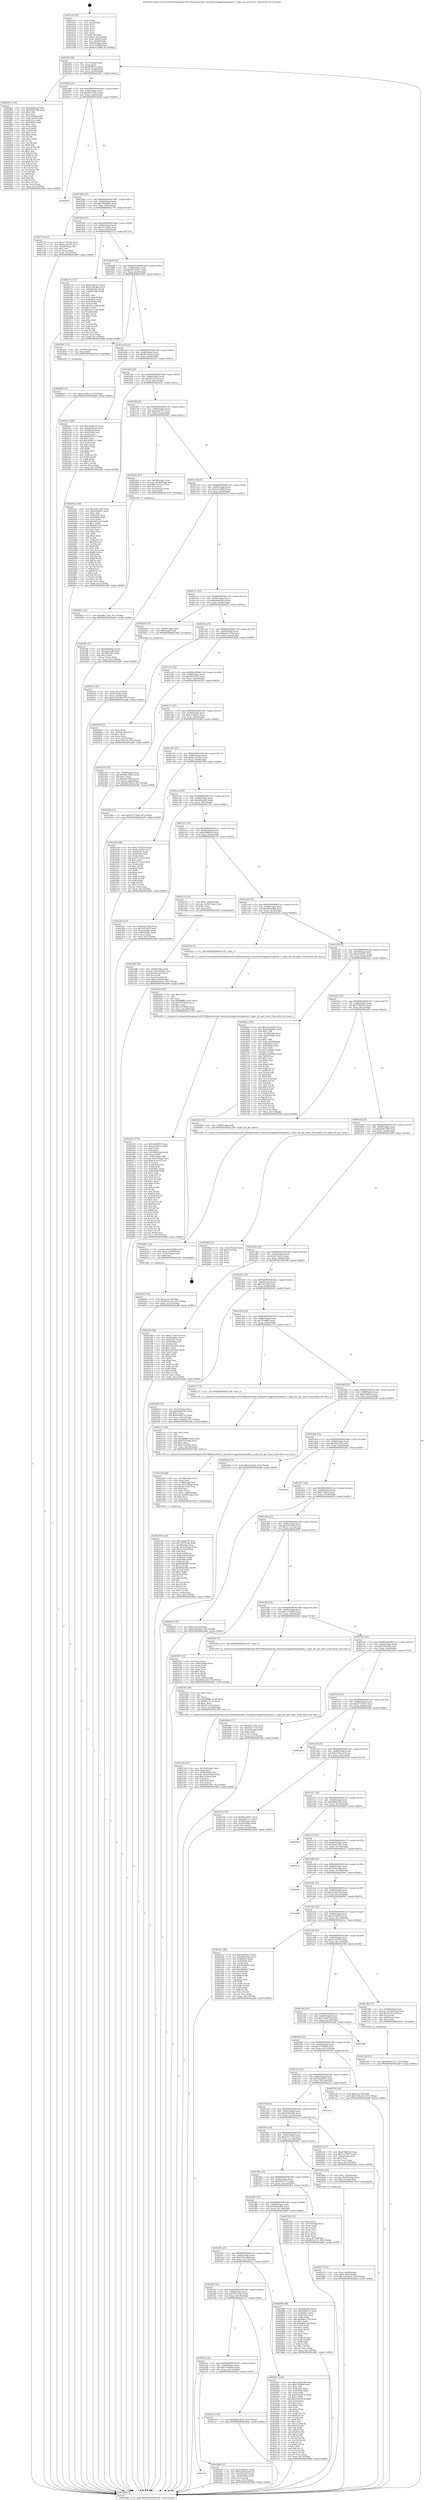 digraph "0x401b20" {
  label = "0x401b20 (/mnt/c/Users/mathe/Desktop/tcc/POCII/binaries/extr_linuxdriversgpudrmtegradsi.c_tegra_dsi_get_lanes_Final-ollvm.out::main(0))"
  labelloc = "t"
  node[shape=record]

  Entry [label="",width=0.3,height=0.3,shape=circle,fillcolor=black,style=filled]
  "0x401b4f" [label="{
     0x401b4f [26]\l
     | [instrs]\l
     &nbsp;&nbsp;0x401b4f \<+3\>: mov -0x7c(%rbp),%eax\l
     &nbsp;&nbsp;0x401b52 \<+2\>: mov %eax,%ecx\l
     &nbsp;&nbsp;0x401b54 \<+6\>: sub $0x904f675c,%ecx\l
     &nbsp;&nbsp;0x401b5a \<+3\>: mov %eax,-0x80(%rbp)\l
     &nbsp;&nbsp;0x401b5d \<+6\>: mov %ecx,-0x84(%rbp)\l
     &nbsp;&nbsp;0x401b63 \<+6\>: je 00000000004028e1 \<main+0xdc1\>\l
  }"]
  "0x4028e1" [label="{
     0x4028e1 [140]\l
     | [instrs]\l
     &nbsp;&nbsp;0x4028e1 \<+5\>: mov $0x94bcb5d,%eax\l
     &nbsp;&nbsp;0x4028e6 \<+5\>: mov $0xf8265789,%ecx\l
     &nbsp;&nbsp;0x4028eb \<+2\>: mov $0x1,%dl\l
     &nbsp;&nbsp;0x4028ed \<+2\>: xor %esi,%esi\l
     &nbsp;&nbsp;0x4028ef \<+3\>: mov -0x3c(%rbp),%edi\l
     &nbsp;&nbsp;0x4028f2 \<+3\>: mov %edi,-0x2c(%rbp)\l
     &nbsp;&nbsp;0x4028f5 \<+7\>: mov 0x40505c,%edi\l
     &nbsp;&nbsp;0x4028fc \<+8\>: mov 0x405060,%r8d\l
     &nbsp;&nbsp;0x402904 \<+3\>: sub $0x1,%esi\l
     &nbsp;&nbsp;0x402907 \<+3\>: mov %edi,%r9d\l
     &nbsp;&nbsp;0x40290a \<+3\>: add %esi,%r9d\l
     &nbsp;&nbsp;0x40290d \<+4\>: imul %r9d,%edi\l
     &nbsp;&nbsp;0x402911 \<+3\>: and $0x1,%edi\l
     &nbsp;&nbsp;0x402914 \<+3\>: cmp $0x0,%edi\l
     &nbsp;&nbsp;0x402917 \<+4\>: sete %r10b\l
     &nbsp;&nbsp;0x40291b \<+4\>: cmp $0xa,%r8d\l
     &nbsp;&nbsp;0x40291f \<+4\>: setl %r11b\l
     &nbsp;&nbsp;0x402923 \<+3\>: mov %r10b,%bl\l
     &nbsp;&nbsp;0x402926 \<+3\>: xor $0xff,%bl\l
     &nbsp;&nbsp;0x402929 \<+3\>: mov %r11b,%r14b\l
     &nbsp;&nbsp;0x40292c \<+4\>: xor $0xff,%r14b\l
     &nbsp;&nbsp;0x402930 \<+3\>: xor $0x1,%dl\l
     &nbsp;&nbsp;0x402933 \<+3\>: mov %bl,%r15b\l
     &nbsp;&nbsp;0x402936 \<+4\>: and $0xff,%r15b\l
     &nbsp;&nbsp;0x40293a \<+3\>: and %dl,%r10b\l
     &nbsp;&nbsp;0x40293d \<+3\>: mov %r14b,%r12b\l
     &nbsp;&nbsp;0x402940 \<+4\>: and $0xff,%r12b\l
     &nbsp;&nbsp;0x402944 \<+3\>: and %dl,%r11b\l
     &nbsp;&nbsp;0x402947 \<+3\>: or %r10b,%r15b\l
     &nbsp;&nbsp;0x40294a \<+3\>: or %r11b,%r12b\l
     &nbsp;&nbsp;0x40294d \<+3\>: xor %r12b,%r15b\l
     &nbsp;&nbsp;0x402950 \<+3\>: or %r14b,%bl\l
     &nbsp;&nbsp;0x402953 \<+3\>: xor $0xff,%bl\l
     &nbsp;&nbsp;0x402956 \<+3\>: or $0x1,%dl\l
     &nbsp;&nbsp;0x402959 \<+2\>: and %dl,%bl\l
     &nbsp;&nbsp;0x40295b \<+3\>: or %bl,%r15b\l
     &nbsp;&nbsp;0x40295e \<+4\>: test $0x1,%r15b\l
     &nbsp;&nbsp;0x402962 \<+3\>: cmovne %ecx,%eax\l
     &nbsp;&nbsp;0x402965 \<+3\>: mov %eax,-0x7c(%rbp)\l
     &nbsp;&nbsp;0x402968 \<+5\>: jmp 0000000000402a88 \<main+0xf68\>\l
  }"]
  "0x401b69" [label="{
     0x401b69 [25]\l
     | [instrs]\l
     &nbsp;&nbsp;0x401b69 \<+5\>: jmp 0000000000401b6e \<main+0x4e\>\l
     &nbsp;&nbsp;0x401b6e \<+3\>: mov -0x80(%rbp),%eax\l
     &nbsp;&nbsp;0x401b71 \<+5\>: sub $0x90a7195c,%eax\l
     &nbsp;&nbsp;0x401b76 \<+6\>: mov %eax,-0x88(%rbp)\l
     &nbsp;&nbsp;0x401b7c \<+6\>: je 0000000000402859 \<main+0xd39\>\l
  }"]
  Exit [label="",width=0.3,height=0.3,shape=circle,fillcolor=black,style=filled,peripheries=2]
  "0x402859" [label="{
     0x402859\l
  }", style=dashed]
  "0x401b82" [label="{
     0x401b82 [25]\l
     | [instrs]\l
     &nbsp;&nbsp;0x401b82 \<+5\>: jmp 0000000000401b87 \<main+0x67\>\l
     &nbsp;&nbsp;0x401b87 \<+3\>: mov -0x80(%rbp),%eax\l
     &nbsp;&nbsp;0x401b8a \<+5\>: sub $0x93bd0b9a,%eax\l
     &nbsp;&nbsp;0x401b8f \<+6\>: mov %eax,-0x8c(%rbp)\l
     &nbsp;&nbsp;0x401b95 \<+6\>: je 0000000000402770 \<main+0xc50\>\l
  }"]
  "0x40284d" [label="{
     0x40284d [12]\l
     | [instrs]\l
     &nbsp;&nbsp;0x40284d \<+7\>: movl $0xf130823,-0x7c(%rbp)\l
     &nbsp;&nbsp;0x402854 \<+5\>: jmp 0000000000402a88 \<main+0xf68\>\l
  }"]
  "0x402770" [label="{
     0x402770 [27]\l
     | [instrs]\l
     &nbsp;&nbsp;0x402770 \<+5\>: mov $0x577f9eb8,%eax\l
     &nbsp;&nbsp;0x402775 \<+5\>: mov $0x41c6c070,%ecx\l
     &nbsp;&nbsp;0x40277a \<+3\>: mov -0x2d(%rbp),%dl\l
     &nbsp;&nbsp;0x40277d \<+3\>: test $0x1,%dl\l
     &nbsp;&nbsp;0x402780 \<+3\>: cmovne %ecx,%eax\l
     &nbsp;&nbsp;0x402783 \<+3\>: mov %eax,-0x7c(%rbp)\l
     &nbsp;&nbsp;0x402786 \<+5\>: jmp 0000000000402a88 \<main+0xf68\>\l
  }"]
  "0x401b9b" [label="{
     0x401b9b [25]\l
     | [instrs]\l
     &nbsp;&nbsp;0x401b9b \<+5\>: jmp 0000000000401ba0 \<main+0x80\>\l
     &nbsp;&nbsp;0x401ba0 \<+3\>: mov -0x80(%rbp),%eax\l
     &nbsp;&nbsp;0x401ba3 \<+5\>: sub $0x94154ec0,%eax\l
     &nbsp;&nbsp;0x401ba8 \<+6\>: mov %eax,-0x90(%rbp)\l
     &nbsp;&nbsp;0x401bae \<+6\>: je 0000000000402274 \<main+0x754\>\l
  }"]
  "0x40281c" [label="{
     0x40281c [12]\l
     | [instrs]\l
     &nbsp;&nbsp;0x40281c \<+7\>: movl $0xb8e17e0a,-0x7c(%rbp)\l
     &nbsp;&nbsp;0x402823 \<+5\>: jmp 0000000000402a88 \<main+0xf68\>\l
  }"]
  "0x402274" [label="{
     0x402274 [111]\l
     | [instrs]\l
     &nbsp;&nbsp;0x402274 \<+5\>: mov $0x51dab314,%eax\l
     &nbsp;&nbsp;0x402279 \<+5\>: mov $0x610dcab4,%ecx\l
     &nbsp;&nbsp;0x40227e \<+3\>: mov -0x64(%rbp),%edx\l
     &nbsp;&nbsp;0x402281 \<+3\>: cmp -0x60(%rbp),%edx\l
     &nbsp;&nbsp;0x402284 \<+4\>: setl %sil\l
     &nbsp;&nbsp;0x402288 \<+4\>: and $0x1,%sil\l
     &nbsp;&nbsp;0x40228c \<+4\>: mov %sil,-0x2e(%rbp)\l
     &nbsp;&nbsp;0x402290 \<+7\>: mov 0x40505c,%edx\l
     &nbsp;&nbsp;0x402297 \<+7\>: mov 0x405060,%edi\l
     &nbsp;&nbsp;0x40229e \<+3\>: mov %edx,%r8d\l
     &nbsp;&nbsp;0x4022a1 \<+7\>: add $0x24e11c0d,%r8d\l
     &nbsp;&nbsp;0x4022a8 \<+4\>: sub $0x1,%r8d\l
     &nbsp;&nbsp;0x4022ac \<+7\>: sub $0x24e11c0d,%r8d\l
     &nbsp;&nbsp;0x4022b3 \<+4\>: imul %r8d,%edx\l
     &nbsp;&nbsp;0x4022b7 \<+3\>: and $0x1,%edx\l
     &nbsp;&nbsp;0x4022ba \<+3\>: cmp $0x0,%edx\l
     &nbsp;&nbsp;0x4022bd \<+4\>: sete %sil\l
     &nbsp;&nbsp;0x4022c1 \<+3\>: cmp $0xa,%edi\l
     &nbsp;&nbsp;0x4022c4 \<+4\>: setl %r9b\l
     &nbsp;&nbsp;0x4022c8 \<+3\>: mov %sil,%r10b\l
     &nbsp;&nbsp;0x4022cb \<+3\>: and %r9b,%r10b\l
     &nbsp;&nbsp;0x4022ce \<+3\>: xor %r9b,%sil\l
     &nbsp;&nbsp;0x4022d1 \<+3\>: or %sil,%r10b\l
     &nbsp;&nbsp;0x4022d4 \<+4\>: test $0x1,%r10b\l
     &nbsp;&nbsp;0x4022d8 \<+3\>: cmovne %ecx,%eax\l
     &nbsp;&nbsp;0x4022db \<+3\>: mov %eax,-0x7c(%rbp)\l
     &nbsp;&nbsp;0x4022de \<+5\>: jmp 0000000000402a88 \<main+0xf68\>\l
  }"]
  "0x401bb4" [label="{
     0x401bb4 [25]\l
     | [instrs]\l
     &nbsp;&nbsp;0x401bb4 \<+5\>: jmp 0000000000401bb9 \<main+0x99\>\l
     &nbsp;&nbsp;0x401bb9 \<+3\>: mov -0x80(%rbp),%eax\l
     &nbsp;&nbsp;0x401bbc \<+5\>: sub $0x9615b671,%eax\l
     &nbsp;&nbsp;0x401bc1 \<+6\>: mov %eax,-0x94(%rbp)\l
     &nbsp;&nbsp;0x401bc7 \<+6\>: je 0000000000402841 \<main+0xd21\>\l
  }"]
  "0x4027a6" [label="{
     0x4027a6 [12]\l
     | [instrs]\l
     &nbsp;&nbsp;0x4027a6 \<+7\>: movl $0x649637a7,-0x7c(%rbp)\l
     &nbsp;&nbsp;0x4027ad \<+5\>: jmp 0000000000402a88 \<main+0xf68\>\l
  }"]
  "0x402841" [label="{
     0x402841 [12]\l
     | [instrs]\l
     &nbsp;&nbsp;0x402841 \<+4\>: mov -0x58(%rbp),%rax\l
     &nbsp;&nbsp;0x402845 \<+3\>: mov %rax,%rdi\l
     &nbsp;&nbsp;0x402848 \<+5\>: call 0000000000401030 \<free@plt\>\l
     | [calls]\l
     &nbsp;&nbsp;0x401030 \{1\} (unknown)\l
  }"]
  "0x401bcd" [label="{
     0x401bcd [25]\l
     | [instrs]\l
     &nbsp;&nbsp;0x401bcd \<+5\>: jmp 0000000000401bd2 \<main+0xb2\>\l
     &nbsp;&nbsp;0x401bd2 \<+3\>: mov -0x80(%rbp),%eax\l
     &nbsp;&nbsp;0x401bd5 \<+5\>: sub $0x9b216b23,%eax\l
     &nbsp;&nbsp;0x401bda \<+6\>: mov %eax,-0x98(%rbp)\l
     &nbsp;&nbsp;0x401be0 \<+6\>: je 000000000040221c \<main+0x6fc\>\l
  }"]
  "0x402623" [label="{
     0x402623 [25]\l
     | [instrs]\l
     &nbsp;&nbsp;0x402623 \<+7\>: movl $0x0,-0x74(%rbp)\l
     &nbsp;&nbsp;0x40262a \<+7\>: movl $0x9f21dc7d,-0x7c(%rbp)\l
     &nbsp;&nbsp;0x402631 \<+6\>: mov %eax,-0x14c(%rbp)\l
     &nbsp;&nbsp;0x402637 \<+5\>: jmp 0000000000402a88 \<main+0xf68\>\l
  }"]
  "0x40221c" [label="{
     0x40221c [88]\l
     | [instrs]\l
     &nbsp;&nbsp;0x40221c \<+5\>: mov $0x51dab314,%eax\l
     &nbsp;&nbsp;0x402221 \<+5\>: mov $0x94154ec0,%ecx\l
     &nbsp;&nbsp;0x402226 \<+7\>: mov 0x40505c,%edx\l
     &nbsp;&nbsp;0x40222d \<+7\>: mov 0x405060,%esi\l
     &nbsp;&nbsp;0x402234 \<+2\>: mov %edx,%edi\l
     &nbsp;&nbsp;0x402236 \<+6\>: add $0x58395c37,%edi\l
     &nbsp;&nbsp;0x40223c \<+3\>: sub $0x1,%edi\l
     &nbsp;&nbsp;0x40223f \<+6\>: sub $0x58395c37,%edi\l
     &nbsp;&nbsp;0x402245 \<+3\>: imul %edi,%edx\l
     &nbsp;&nbsp;0x402248 \<+3\>: and $0x1,%edx\l
     &nbsp;&nbsp;0x40224b \<+3\>: cmp $0x0,%edx\l
     &nbsp;&nbsp;0x40224e \<+4\>: sete %r8b\l
     &nbsp;&nbsp;0x402252 \<+3\>: cmp $0xa,%esi\l
     &nbsp;&nbsp;0x402255 \<+4\>: setl %r9b\l
     &nbsp;&nbsp;0x402259 \<+3\>: mov %r8b,%r10b\l
     &nbsp;&nbsp;0x40225c \<+3\>: and %r9b,%r10b\l
     &nbsp;&nbsp;0x40225f \<+3\>: xor %r9b,%r8b\l
     &nbsp;&nbsp;0x402262 \<+3\>: or %r8b,%r10b\l
     &nbsp;&nbsp;0x402265 \<+4\>: test $0x1,%r10b\l
     &nbsp;&nbsp;0x402269 \<+3\>: cmovne %ecx,%eax\l
     &nbsp;&nbsp;0x40226c \<+3\>: mov %eax,-0x7c(%rbp)\l
     &nbsp;&nbsp;0x40226f \<+5\>: jmp 0000000000402a88 \<main+0xf68\>\l
  }"]
  "0x401be6" [label="{
     0x401be6 [25]\l
     | [instrs]\l
     &nbsp;&nbsp;0x401be6 \<+5\>: jmp 0000000000401beb \<main+0xcb\>\l
     &nbsp;&nbsp;0x401beb \<+3\>: mov -0x80(%rbp),%eax\l
     &nbsp;&nbsp;0x401bee \<+5\>: sub $0x9f21dc7d,%eax\l
     &nbsp;&nbsp;0x401bf3 \<+6\>: mov %eax,-0x9c(%rbp)\l
     &nbsp;&nbsp;0x401bf9 \<+6\>: je 000000000040263c \<main+0xb1c\>\l
  }"]
  "0x40260c" [label="{
     0x40260c [23]\l
     | [instrs]\l
     &nbsp;&nbsp;0x40260c \<+10\>: movabs $0x4030b6,%rdi\l
     &nbsp;&nbsp;0x402616 \<+3\>: mov %eax,-0x70(%rbp)\l
     &nbsp;&nbsp;0x402619 \<+3\>: mov -0x70(%rbp),%esi\l
     &nbsp;&nbsp;0x40261c \<+2\>: mov $0x0,%al\l
     &nbsp;&nbsp;0x40261e \<+5\>: call 0000000000401040 \<printf@plt\>\l
     | [calls]\l
     &nbsp;&nbsp;0x401040 \{1\} (unknown)\l
  }"]
  "0x40263c" [label="{
     0x40263c [144]\l
     | [instrs]\l
     &nbsp;&nbsp;0x40263c \<+5\>: mov $0x2abc52d5,%eax\l
     &nbsp;&nbsp;0x402641 \<+5\>: mov $0xecb4efe7,%ecx\l
     &nbsp;&nbsp;0x402646 \<+2\>: mov $0x1,%dl\l
     &nbsp;&nbsp;0x402648 \<+7\>: mov 0x40505c,%esi\l
     &nbsp;&nbsp;0x40264f \<+7\>: mov 0x405060,%edi\l
     &nbsp;&nbsp;0x402656 \<+3\>: mov %esi,%r8d\l
     &nbsp;&nbsp;0x402659 \<+7\>: add $0x9df1f220,%r8d\l
     &nbsp;&nbsp;0x402660 \<+4\>: sub $0x1,%r8d\l
     &nbsp;&nbsp;0x402664 \<+7\>: sub $0x9df1f220,%r8d\l
     &nbsp;&nbsp;0x40266b \<+4\>: imul %r8d,%esi\l
     &nbsp;&nbsp;0x40266f \<+3\>: and $0x1,%esi\l
     &nbsp;&nbsp;0x402672 \<+3\>: cmp $0x0,%esi\l
     &nbsp;&nbsp;0x402675 \<+4\>: sete %r9b\l
     &nbsp;&nbsp;0x402679 \<+3\>: cmp $0xa,%edi\l
     &nbsp;&nbsp;0x40267c \<+4\>: setl %r10b\l
     &nbsp;&nbsp;0x402680 \<+3\>: mov %r9b,%r11b\l
     &nbsp;&nbsp;0x402683 \<+4\>: xor $0xff,%r11b\l
     &nbsp;&nbsp;0x402687 \<+3\>: mov %r10b,%bl\l
     &nbsp;&nbsp;0x40268a \<+3\>: xor $0xff,%bl\l
     &nbsp;&nbsp;0x40268d \<+3\>: xor $0x1,%dl\l
     &nbsp;&nbsp;0x402690 \<+3\>: mov %r11b,%r14b\l
     &nbsp;&nbsp;0x402693 \<+4\>: and $0xff,%r14b\l
     &nbsp;&nbsp;0x402697 \<+3\>: and %dl,%r9b\l
     &nbsp;&nbsp;0x40269a \<+3\>: mov %bl,%r15b\l
     &nbsp;&nbsp;0x40269d \<+4\>: and $0xff,%r15b\l
     &nbsp;&nbsp;0x4026a1 \<+3\>: and %dl,%r10b\l
     &nbsp;&nbsp;0x4026a4 \<+3\>: or %r9b,%r14b\l
     &nbsp;&nbsp;0x4026a7 \<+3\>: or %r10b,%r15b\l
     &nbsp;&nbsp;0x4026aa \<+3\>: xor %r15b,%r14b\l
     &nbsp;&nbsp;0x4026ad \<+3\>: or %bl,%r11b\l
     &nbsp;&nbsp;0x4026b0 \<+4\>: xor $0xff,%r11b\l
     &nbsp;&nbsp;0x4026b4 \<+3\>: or $0x1,%dl\l
     &nbsp;&nbsp;0x4026b7 \<+3\>: and %dl,%r11b\l
     &nbsp;&nbsp;0x4026ba \<+3\>: or %r11b,%r14b\l
     &nbsp;&nbsp;0x4026bd \<+4\>: test $0x1,%r14b\l
     &nbsp;&nbsp;0x4026c1 \<+3\>: cmovne %ecx,%eax\l
     &nbsp;&nbsp;0x4026c4 \<+3\>: mov %eax,-0x7c(%rbp)\l
     &nbsp;&nbsp;0x4026c7 \<+5\>: jmp 0000000000402a88 \<main+0xf68\>\l
  }"]
  "0x401bff" [label="{
     0x401bff [25]\l
     | [instrs]\l
     &nbsp;&nbsp;0x401bff \<+5\>: jmp 0000000000401c04 \<main+0xe4\>\l
     &nbsp;&nbsp;0x401c04 \<+3\>: mov -0x80(%rbp),%eax\l
     &nbsp;&nbsp;0x401c07 \<+5\>: sub $0xafa87317,%eax\l
     &nbsp;&nbsp;0x401c0c \<+6\>: mov %eax,-0xa0(%rbp)\l
     &nbsp;&nbsp;0x401c12 \<+6\>: je 0000000000402801 \<main+0xce1\>\l
  }"]
  "0x402451" [label="{
     0x402451 [170]\l
     | [instrs]\l
     &nbsp;&nbsp;0x402451 \<+5\>: mov $0x5a4d8072,%ecx\l
     &nbsp;&nbsp;0x402456 \<+5\>: mov $0xcea304e1,%edx\l
     &nbsp;&nbsp;0x40245b \<+3\>: mov $0x1,%sil\l
     &nbsp;&nbsp;0x40245e \<+2\>: xor %edi,%edi\l
     &nbsp;&nbsp;0x402460 \<+7\>: mov -0x148(%rbp),%r8d\l
     &nbsp;&nbsp;0x402467 \<+4\>: imul %eax,%r8d\l
     &nbsp;&nbsp;0x40246b \<+4\>: mov -0x58(%rbp),%r9\l
     &nbsp;&nbsp;0x40246f \<+4\>: movslq -0x5c(%rbp),%r10\l
     &nbsp;&nbsp;0x402473 \<+4\>: imul $0x18,%r10,%r10\l
     &nbsp;&nbsp;0x402477 \<+3\>: add %r10,%r9\l
     &nbsp;&nbsp;0x40247a \<+4\>: mov 0x10(%r9),%r9\l
     &nbsp;&nbsp;0x40247e \<+3\>: mov %r8d,(%r9)\l
     &nbsp;&nbsp;0x402481 \<+7\>: mov 0x40505c,%eax\l
     &nbsp;&nbsp;0x402488 \<+8\>: mov 0x405060,%r8d\l
     &nbsp;&nbsp;0x402490 \<+3\>: sub $0x1,%edi\l
     &nbsp;&nbsp;0x402493 \<+3\>: mov %eax,%r11d\l
     &nbsp;&nbsp;0x402496 \<+3\>: add %edi,%r11d\l
     &nbsp;&nbsp;0x402499 \<+4\>: imul %r11d,%eax\l
     &nbsp;&nbsp;0x40249d \<+3\>: and $0x1,%eax\l
     &nbsp;&nbsp;0x4024a0 \<+3\>: cmp $0x0,%eax\l
     &nbsp;&nbsp;0x4024a3 \<+3\>: sete %bl\l
     &nbsp;&nbsp;0x4024a6 \<+4\>: cmp $0xa,%r8d\l
     &nbsp;&nbsp;0x4024aa \<+4\>: setl %r14b\l
     &nbsp;&nbsp;0x4024ae \<+3\>: mov %bl,%r15b\l
     &nbsp;&nbsp;0x4024b1 \<+4\>: xor $0xff,%r15b\l
     &nbsp;&nbsp;0x4024b5 \<+3\>: mov %r14b,%r12b\l
     &nbsp;&nbsp;0x4024b8 \<+4\>: xor $0xff,%r12b\l
     &nbsp;&nbsp;0x4024bc \<+4\>: xor $0x1,%sil\l
     &nbsp;&nbsp;0x4024c0 \<+3\>: mov %r15b,%r13b\l
     &nbsp;&nbsp;0x4024c3 \<+4\>: and $0xff,%r13b\l
     &nbsp;&nbsp;0x4024c7 \<+3\>: and %sil,%bl\l
     &nbsp;&nbsp;0x4024ca \<+3\>: mov %r12b,%al\l
     &nbsp;&nbsp;0x4024cd \<+2\>: and $0xff,%al\l
     &nbsp;&nbsp;0x4024cf \<+3\>: and %sil,%r14b\l
     &nbsp;&nbsp;0x4024d2 \<+3\>: or %bl,%r13b\l
     &nbsp;&nbsp;0x4024d5 \<+3\>: or %r14b,%al\l
     &nbsp;&nbsp;0x4024d8 \<+3\>: xor %al,%r13b\l
     &nbsp;&nbsp;0x4024db \<+3\>: or %r12b,%r15b\l
     &nbsp;&nbsp;0x4024de \<+4\>: xor $0xff,%r15b\l
     &nbsp;&nbsp;0x4024e2 \<+4\>: or $0x1,%sil\l
     &nbsp;&nbsp;0x4024e6 \<+3\>: and %sil,%r15b\l
     &nbsp;&nbsp;0x4024e9 \<+3\>: or %r15b,%r13b\l
     &nbsp;&nbsp;0x4024ec \<+4\>: test $0x1,%r13b\l
     &nbsp;&nbsp;0x4024f0 \<+3\>: cmovne %edx,%ecx\l
     &nbsp;&nbsp;0x4024f3 \<+3\>: mov %ecx,-0x7c(%rbp)\l
     &nbsp;&nbsp;0x4024f6 \<+5\>: jmp 0000000000402a88 \<main+0xf68\>\l
  }"]
  "0x402801" [label="{
     0x402801 [27]\l
     | [instrs]\l
     &nbsp;&nbsp;0x402801 \<+4\>: mov -0x58(%rbp),%rax\l
     &nbsp;&nbsp;0x402805 \<+4\>: movslq -0x78(%rbp),%rcx\l
     &nbsp;&nbsp;0x402809 \<+4\>: imul $0x18,%rcx,%rcx\l
     &nbsp;&nbsp;0x40280d \<+3\>: add %rcx,%rax\l
     &nbsp;&nbsp;0x402810 \<+4\>: mov 0x10(%rax),%rax\l
     &nbsp;&nbsp;0x402814 \<+3\>: mov %rax,%rdi\l
     &nbsp;&nbsp;0x402817 \<+5\>: call 0000000000401030 \<free@plt\>\l
     | [calls]\l
     &nbsp;&nbsp;0x401030 \{1\} (unknown)\l
  }"]
  "0x401c18" [label="{
     0x401c18 [25]\l
     | [instrs]\l
     &nbsp;&nbsp;0x401c18 \<+5\>: jmp 0000000000401c1d \<main+0xfd\>\l
     &nbsp;&nbsp;0x401c1d \<+3\>: mov -0x80(%rbp),%eax\l
     &nbsp;&nbsp;0x401c20 \<+5\>: sub $0xb2a7986f,%eax\l
     &nbsp;&nbsp;0x401c25 \<+6\>: mov %eax,-0xa4(%rbp)\l
     &nbsp;&nbsp;0x401c2b \<+6\>: je 0000000000401ff1 \<main+0x4d1\>\l
  }"]
  "0x402429" [label="{
     0x402429 [40]\l
     | [instrs]\l
     &nbsp;&nbsp;0x402429 \<+5\>: mov $0x2,%ecx\l
     &nbsp;&nbsp;0x40242e \<+1\>: cltd\l
     &nbsp;&nbsp;0x40242f \<+2\>: idiv %ecx\l
     &nbsp;&nbsp;0x402431 \<+6\>: imul $0xfffffffe,%edx,%ecx\l
     &nbsp;&nbsp;0x402437 \<+6\>: sub $0x1d73b6ba,%ecx\l
     &nbsp;&nbsp;0x40243d \<+3\>: add $0x1,%ecx\l
     &nbsp;&nbsp;0x402440 \<+6\>: add $0x1d73b6ba,%ecx\l
     &nbsp;&nbsp;0x402446 \<+6\>: mov %ecx,-0x148(%rbp)\l
     &nbsp;&nbsp;0x40244c \<+5\>: call 0000000000401160 \<next_i\>\l
     | [calls]\l
     &nbsp;&nbsp;0x401160 \{1\} (/mnt/c/Users/mathe/Desktop/tcc/POCII/binaries/extr_linuxdriversgpudrmtegradsi.c_tegra_dsi_get_lanes_Final-ollvm.out::next_i)\l
  }"]
  "0x401ff1" [label="{
     0x401ff1 [27]\l
     | [instrs]\l
     &nbsp;&nbsp;0x401ff1 \<+5\>: mov $0xb6bd0de3,%eax\l
     &nbsp;&nbsp;0x401ff6 \<+5\>: mov $0x2b4aeefb,%ecx\l
     &nbsp;&nbsp;0x401ffb \<+3\>: mov -0x38(%rbp),%edx\l
     &nbsp;&nbsp;0x401ffe \<+3\>: cmp $0x2,%edx\l
     &nbsp;&nbsp;0x402001 \<+3\>: cmovne %ecx,%eax\l
     &nbsp;&nbsp;0x402004 \<+3\>: mov %eax,-0x7c(%rbp)\l
     &nbsp;&nbsp;0x402007 \<+5\>: jmp 0000000000402a88 \<main+0xf68\>\l
  }"]
  "0x401c31" [label="{
     0x401c31 [25]\l
     | [instrs]\l
     &nbsp;&nbsp;0x401c31 \<+5\>: jmp 0000000000401c36 \<main+0x116\>\l
     &nbsp;&nbsp;0x401c36 \<+3\>: mov -0x80(%rbp),%eax\l
     &nbsp;&nbsp;0x401c39 \<+5\>: sub $0xb6bd0de3,%eax\l
     &nbsp;&nbsp;0x401c3e \<+6\>: mov %eax,-0xa8(%rbp)\l
     &nbsp;&nbsp;0x401c44 \<+6\>: je 0000000000402024 \<main+0x504\>\l
  }"]
  "0x402a88" [label="{
     0x402a88 [5]\l
     | [instrs]\l
     &nbsp;&nbsp;0x402a88 \<+5\>: jmp 0000000000401b4f \<main+0x2f\>\l
  }"]
  "0x401b20" [label="{
     0x401b20 [47]\l
     | [instrs]\l
     &nbsp;&nbsp;0x401b20 \<+1\>: push %rbp\l
     &nbsp;&nbsp;0x401b21 \<+3\>: mov %rsp,%rbp\l
     &nbsp;&nbsp;0x401b24 \<+2\>: push %r15\l
     &nbsp;&nbsp;0x401b26 \<+2\>: push %r14\l
     &nbsp;&nbsp;0x401b28 \<+2\>: push %r13\l
     &nbsp;&nbsp;0x401b2a \<+2\>: push %r12\l
     &nbsp;&nbsp;0x401b2c \<+1\>: push %rbx\l
     &nbsp;&nbsp;0x401b2d \<+7\>: sub $0x138,%rsp\l
     &nbsp;&nbsp;0x401b34 \<+7\>: movl $0x0,-0x3c(%rbp)\l
     &nbsp;&nbsp;0x401b3b \<+3\>: mov %edi,-0x40(%rbp)\l
     &nbsp;&nbsp;0x401b3e \<+4\>: mov %rsi,-0x48(%rbp)\l
     &nbsp;&nbsp;0x401b42 \<+3\>: mov -0x40(%rbp),%edi\l
     &nbsp;&nbsp;0x401b45 \<+3\>: mov %edi,-0x38(%rbp)\l
     &nbsp;&nbsp;0x401b48 \<+7\>: movl $0xb2a7986f,-0x7c(%rbp)\l
  }"]
  "0x40238b" [label="{
     0x40238b [38]\l
     | [instrs]\l
     &nbsp;&nbsp;0x40238b \<+4\>: mov -0x58(%rbp),%rdi\l
     &nbsp;&nbsp;0x40238f \<+4\>: movslq -0x5c(%rbp),%rcx\l
     &nbsp;&nbsp;0x402393 \<+4\>: imul $0x18,%rcx,%rcx\l
     &nbsp;&nbsp;0x402397 \<+3\>: add %rcx,%rdi\l
     &nbsp;&nbsp;0x40239a \<+4\>: mov %rax,0x10(%rdi)\l
     &nbsp;&nbsp;0x40239e \<+7\>: movl $0x0,-0x6c(%rbp)\l
     &nbsp;&nbsp;0x4023a5 \<+7\>: movl $0xdb9e2ab5,-0x7c(%rbp)\l
     &nbsp;&nbsp;0x4023ac \<+5\>: jmp 0000000000402a88 \<main+0xf68\>\l
  }"]
  "0x402024" [label="{
     0x402024 [13]\l
     | [instrs]\l
     &nbsp;&nbsp;0x402024 \<+4\>: mov -0x48(%rbp),%rax\l
     &nbsp;&nbsp;0x402028 \<+4\>: mov 0x8(%rax),%rdi\l
     &nbsp;&nbsp;0x40202c \<+5\>: call 0000000000401060 \<atoi@plt\>\l
     | [calls]\l
     &nbsp;&nbsp;0x401060 \{1\} (unknown)\l
  }"]
  "0x401c4a" [label="{
     0x401c4a [25]\l
     | [instrs]\l
     &nbsp;&nbsp;0x401c4a \<+5\>: jmp 0000000000401c4f \<main+0x12f\>\l
     &nbsp;&nbsp;0x401c4f \<+3\>: mov -0x80(%rbp),%eax\l
     &nbsp;&nbsp;0x401c52 \<+5\>: sub $0xb8e17e0a,%eax\l
     &nbsp;&nbsp;0x401c57 \<+6\>: mov %eax,-0xac(%rbp)\l
     &nbsp;&nbsp;0x401c5d \<+6\>: je 0000000000402828 \<main+0xd08\>\l
  }"]
  "0x402031" [label="{
     0x402031 [21]\l
     | [instrs]\l
     &nbsp;&nbsp;0x402031 \<+3\>: mov %eax,-0x4c(%rbp)\l
     &nbsp;&nbsp;0x402034 \<+3\>: mov -0x4c(%rbp),%eax\l
     &nbsp;&nbsp;0x402037 \<+3\>: mov %eax,-0x34(%rbp)\l
     &nbsp;&nbsp;0x40203a \<+7\>: movl $0x220ef76f,-0x7c(%rbp)\l
     &nbsp;&nbsp;0x402041 \<+5\>: jmp 0000000000402a88 \<main+0xf68\>\l
  }"]
  "0x40232b" [label="{
     0x40232b [42]\l
     | [instrs]\l
     &nbsp;&nbsp;0x40232b \<+6\>: mov -0x144(%rbp),%ecx\l
     &nbsp;&nbsp;0x402331 \<+3\>: imul %eax,%ecx\l
     &nbsp;&nbsp;0x402334 \<+4\>: mov -0x58(%rbp),%rsi\l
     &nbsp;&nbsp;0x402338 \<+4\>: movslq -0x5c(%rbp),%rdi\l
     &nbsp;&nbsp;0x40233c \<+4\>: imul $0x18,%rdi,%rdi\l
     &nbsp;&nbsp;0x402340 \<+3\>: add %rdi,%rsi\l
     &nbsp;&nbsp;0x402343 \<+4\>: mov 0x8(%rsi),%rsi\l
     &nbsp;&nbsp;0x402347 \<+2\>: mov %ecx,(%rsi)\l
     &nbsp;&nbsp;0x402349 \<+7\>: movl $0xbf241834,-0x7c(%rbp)\l
     &nbsp;&nbsp;0x402350 \<+5\>: jmp 0000000000402a88 \<main+0xf68\>\l
  }"]
  "0x402828" [label="{
     0x402828 [25]\l
     | [instrs]\l
     &nbsp;&nbsp;0x402828 \<+2\>: xor %eax,%eax\l
     &nbsp;&nbsp;0x40282a \<+3\>: mov -0x78(%rbp),%ecx\l
     &nbsp;&nbsp;0x40282d \<+3\>: sub $0x1,%eax\l
     &nbsp;&nbsp;0x402830 \<+2\>: sub %eax,%ecx\l
     &nbsp;&nbsp;0x402832 \<+3\>: mov %ecx,-0x78(%rbp)\l
     &nbsp;&nbsp;0x402835 \<+7\>: movl $0x27fdcec9,-0x7c(%rbp)\l
     &nbsp;&nbsp;0x40283c \<+5\>: jmp 0000000000402a88 \<main+0xf68\>\l
  }"]
  "0x401c63" [label="{
     0x401c63 [25]\l
     | [instrs]\l
     &nbsp;&nbsp;0x401c63 \<+5\>: jmp 0000000000401c68 \<main+0x148\>\l
     &nbsp;&nbsp;0x401c68 \<+3\>: mov -0x80(%rbp),%eax\l
     &nbsp;&nbsp;0x401c6b \<+5\>: sub $0xbf241834,%eax\l
     &nbsp;&nbsp;0x401c70 \<+6\>: mov %eax,-0xb0(%rbp)\l
     &nbsp;&nbsp;0x401c76 \<+6\>: je 0000000000402355 \<main+0x835\>\l
  }"]
  "0x402303" [label="{
     0x402303 [40]\l
     | [instrs]\l
     &nbsp;&nbsp;0x402303 \<+5\>: mov $0x2,%ecx\l
     &nbsp;&nbsp;0x402308 \<+1\>: cltd\l
     &nbsp;&nbsp;0x402309 \<+2\>: idiv %ecx\l
     &nbsp;&nbsp;0x40230b \<+6\>: imul $0xfffffffe,%edx,%ecx\l
     &nbsp;&nbsp;0x402311 \<+6\>: sub $0xf811412b,%ecx\l
     &nbsp;&nbsp;0x402317 \<+3\>: add $0x1,%ecx\l
     &nbsp;&nbsp;0x40231a \<+6\>: add $0xf811412b,%ecx\l
     &nbsp;&nbsp;0x402320 \<+6\>: mov %ecx,-0x144(%rbp)\l
     &nbsp;&nbsp;0x402326 \<+5\>: call 0000000000401160 \<next_i\>\l
     | [calls]\l
     &nbsp;&nbsp;0x401160 \{1\} (/mnt/c/Users/mathe/Desktop/tcc/POCII/binaries/extr_linuxdriversgpudrmtegradsi.c_tegra_dsi_get_lanes_Final-ollvm.out::next_i)\l
  }"]
  "0x402355" [label="{
     0x402355 [31]\l
     | [instrs]\l
     &nbsp;&nbsp;0x402355 \<+3\>: mov -0x64(%rbp),%eax\l
     &nbsp;&nbsp;0x402358 \<+5\>: add $0x86e786cd,%eax\l
     &nbsp;&nbsp;0x40235d \<+3\>: add $0x1,%eax\l
     &nbsp;&nbsp;0x402360 \<+5\>: sub $0x86e786cd,%eax\l
     &nbsp;&nbsp;0x402365 \<+3\>: mov %eax,-0x64(%rbp)\l
     &nbsp;&nbsp;0x402368 \<+7\>: movl $0x9b216b23,-0x7c(%rbp)\l
     &nbsp;&nbsp;0x40236f \<+5\>: jmp 0000000000402a88 \<main+0xf68\>\l
  }"]
  "0x401c7c" [label="{
     0x401c7c [25]\l
     | [instrs]\l
     &nbsp;&nbsp;0x401c7c \<+5\>: jmp 0000000000401c81 \<main+0x161\>\l
     &nbsp;&nbsp;0x401c81 \<+3\>: mov -0x80(%rbp),%eax\l
     &nbsp;&nbsp;0x401c84 \<+5\>: sub $0xcea304e1,%eax\l
     &nbsp;&nbsp;0x401c89 \<+6\>: mov %eax,-0xb4(%rbp)\l
     &nbsp;&nbsp;0x401c8f \<+6\>: je 00000000004024fb \<main+0x9db\>\l
  }"]
  "0x402195" [label="{
     0x402195 [123]\l
     | [instrs]\l
     &nbsp;&nbsp;0x402195 \<+5\>: mov $0x2cabe578,%ecx\l
     &nbsp;&nbsp;0x40219a \<+5\>: mov $0x79579146,%edx\l
     &nbsp;&nbsp;0x40219f \<+4\>: mov -0x58(%rbp),%rsi\l
     &nbsp;&nbsp;0x4021a3 \<+4\>: movslq -0x5c(%rbp),%rdi\l
     &nbsp;&nbsp;0x4021a7 \<+4\>: imul $0x18,%rdi,%rdi\l
     &nbsp;&nbsp;0x4021ab \<+3\>: add %rdi,%rsi\l
     &nbsp;&nbsp;0x4021ae \<+4\>: mov %rax,0x8(%rsi)\l
     &nbsp;&nbsp;0x4021b2 \<+7\>: movl $0x0,-0x64(%rbp)\l
     &nbsp;&nbsp;0x4021b9 \<+8\>: mov 0x40505c,%r8d\l
     &nbsp;&nbsp;0x4021c1 \<+8\>: mov 0x405060,%r9d\l
     &nbsp;&nbsp;0x4021c9 \<+3\>: mov %r8d,%r10d\l
     &nbsp;&nbsp;0x4021cc \<+7\>: add $0xf864099b,%r10d\l
     &nbsp;&nbsp;0x4021d3 \<+4\>: sub $0x1,%r10d\l
     &nbsp;&nbsp;0x4021d7 \<+7\>: sub $0xf864099b,%r10d\l
     &nbsp;&nbsp;0x4021de \<+4\>: imul %r10d,%r8d\l
     &nbsp;&nbsp;0x4021e2 \<+4\>: and $0x1,%r8d\l
     &nbsp;&nbsp;0x4021e6 \<+4\>: cmp $0x0,%r8d\l
     &nbsp;&nbsp;0x4021ea \<+4\>: sete %r11b\l
     &nbsp;&nbsp;0x4021ee \<+4\>: cmp $0xa,%r9d\l
     &nbsp;&nbsp;0x4021f2 \<+3\>: setl %bl\l
     &nbsp;&nbsp;0x4021f5 \<+3\>: mov %r11b,%r14b\l
     &nbsp;&nbsp;0x4021f8 \<+3\>: and %bl,%r14b\l
     &nbsp;&nbsp;0x4021fb \<+3\>: xor %bl,%r11b\l
     &nbsp;&nbsp;0x4021fe \<+3\>: or %r11b,%r14b\l
     &nbsp;&nbsp;0x402201 \<+4\>: test $0x1,%r14b\l
     &nbsp;&nbsp;0x402205 \<+3\>: cmovne %edx,%ecx\l
     &nbsp;&nbsp;0x402208 \<+3\>: mov %ecx,-0x7c(%rbp)\l
     &nbsp;&nbsp;0x40220b \<+5\>: jmp 0000000000402a88 \<main+0xf68\>\l
  }"]
  "0x4024fb" [label="{
     0x4024fb [12]\l
     | [instrs]\l
     &nbsp;&nbsp;0x4024fb \<+7\>: movl $0x167576ef,-0x7c(%rbp)\l
     &nbsp;&nbsp;0x402502 \<+5\>: jmp 0000000000402a88 \<main+0xf68\>\l
  }"]
  "0x401c95" [label="{
     0x401c95 [25]\l
     | [instrs]\l
     &nbsp;&nbsp;0x401c95 \<+5\>: jmp 0000000000401c9a \<main+0x17a\>\l
     &nbsp;&nbsp;0x401c9a \<+3\>: mov -0x80(%rbp),%eax\l
     &nbsp;&nbsp;0x401c9d \<+5\>: sub $0xd2e3250d,%eax\l
     &nbsp;&nbsp;0x401ca2 \<+6\>: mov %eax,-0xb8(%rbp)\l
     &nbsp;&nbsp;0x401ca8 \<+6\>: je 0000000000402528 \<main+0xa08\>\l
  }"]
  "0x402164" [label="{
     0x402164 [49]\l
     | [instrs]\l
     &nbsp;&nbsp;0x402164 \<+6\>: mov -0x140(%rbp),%ecx\l
     &nbsp;&nbsp;0x40216a \<+3\>: imul %eax,%ecx\l
     &nbsp;&nbsp;0x40216d \<+4\>: mov -0x58(%rbp),%rsi\l
     &nbsp;&nbsp;0x402171 \<+4\>: movslq -0x5c(%rbp),%rdi\l
     &nbsp;&nbsp;0x402175 \<+4\>: imul $0x18,%rdi,%rdi\l
     &nbsp;&nbsp;0x402179 \<+3\>: add %rdi,%rsi\l
     &nbsp;&nbsp;0x40217c \<+2\>: mov %ecx,(%rsi)\l
     &nbsp;&nbsp;0x40217e \<+7\>: movl $0x1,-0x60(%rbp)\l
     &nbsp;&nbsp;0x402185 \<+4\>: movslq -0x60(%rbp),%rsi\l
     &nbsp;&nbsp;0x402189 \<+4\>: shl $0x2,%rsi\l
     &nbsp;&nbsp;0x40218d \<+3\>: mov %rsi,%rdi\l
     &nbsp;&nbsp;0x402190 \<+5\>: call 0000000000401050 \<malloc@plt\>\l
     | [calls]\l
     &nbsp;&nbsp;0x401050 \{1\} (unknown)\l
  }"]
  "0x402528" [label="{
     0x402528 [88]\l
     | [instrs]\l
     &nbsp;&nbsp;0x402528 \<+5\>: mov $0x27744379,%eax\l
     &nbsp;&nbsp;0x40252d \<+5\>: mov $0xfc762f22,%ecx\l
     &nbsp;&nbsp;0x402532 \<+7\>: mov 0x40505c,%edx\l
     &nbsp;&nbsp;0x402539 \<+7\>: mov 0x405060,%esi\l
     &nbsp;&nbsp;0x402540 \<+2\>: mov %edx,%edi\l
     &nbsp;&nbsp;0x402542 \<+6\>: add $0x3171ac2f,%edi\l
     &nbsp;&nbsp;0x402548 \<+3\>: sub $0x1,%edi\l
     &nbsp;&nbsp;0x40254b \<+6\>: sub $0x3171ac2f,%edi\l
     &nbsp;&nbsp;0x402551 \<+3\>: imul %edi,%edx\l
     &nbsp;&nbsp;0x402554 \<+3\>: and $0x1,%edx\l
     &nbsp;&nbsp;0x402557 \<+3\>: cmp $0x0,%edx\l
     &nbsp;&nbsp;0x40255a \<+4\>: sete %r8b\l
     &nbsp;&nbsp;0x40255e \<+3\>: cmp $0xa,%esi\l
     &nbsp;&nbsp;0x402561 \<+4\>: setl %r9b\l
     &nbsp;&nbsp;0x402565 \<+3\>: mov %r8b,%r10b\l
     &nbsp;&nbsp;0x402568 \<+3\>: and %r9b,%r10b\l
     &nbsp;&nbsp;0x40256b \<+3\>: xor %r9b,%r8b\l
     &nbsp;&nbsp;0x40256e \<+3\>: or %r8b,%r10b\l
     &nbsp;&nbsp;0x402571 \<+4\>: test $0x1,%r10b\l
     &nbsp;&nbsp;0x402575 \<+3\>: cmovne %ecx,%eax\l
     &nbsp;&nbsp;0x402578 \<+3\>: mov %eax,-0x7c(%rbp)\l
     &nbsp;&nbsp;0x40257b \<+5\>: jmp 0000000000402a88 \<main+0xf68\>\l
  }"]
  "0x401cae" [label="{
     0x401cae [25]\l
     | [instrs]\l
     &nbsp;&nbsp;0x401cae \<+5\>: jmp 0000000000401cb3 \<main+0x193\>\l
     &nbsp;&nbsp;0x401cb3 \<+3\>: mov -0x80(%rbp),%eax\l
     &nbsp;&nbsp;0x401cb6 \<+5\>: sub $0xdb9e2ab5,%eax\l
     &nbsp;&nbsp;0x401cbb \<+6\>: mov %eax,-0xbc(%rbp)\l
     &nbsp;&nbsp;0x401cc1 \<+6\>: je 00000000004023b1 \<main+0x891\>\l
  }"]
  "0x40213c" [label="{
     0x40213c [40]\l
     | [instrs]\l
     &nbsp;&nbsp;0x40213c \<+5\>: mov $0x2,%ecx\l
     &nbsp;&nbsp;0x402141 \<+1\>: cltd\l
     &nbsp;&nbsp;0x402142 \<+2\>: idiv %ecx\l
     &nbsp;&nbsp;0x402144 \<+6\>: imul $0xfffffffe,%edx,%ecx\l
     &nbsp;&nbsp;0x40214a \<+6\>: add $0xd75c6544,%ecx\l
     &nbsp;&nbsp;0x402150 \<+3\>: add $0x1,%ecx\l
     &nbsp;&nbsp;0x402153 \<+6\>: sub $0xd75c6544,%ecx\l
     &nbsp;&nbsp;0x402159 \<+6\>: mov %ecx,-0x140(%rbp)\l
     &nbsp;&nbsp;0x40215f \<+5\>: call 0000000000401160 \<next_i\>\l
     | [calls]\l
     &nbsp;&nbsp;0x401160 \{1\} (/mnt/c/Users/mathe/Desktop/tcc/POCII/binaries/extr_linuxdriversgpudrmtegradsi.c_tegra_dsi_get_lanes_Final-ollvm.out::next_i)\l
  }"]
  "0x4023b1" [label="{
     0x4023b1 [27]\l
     | [instrs]\l
     &nbsp;&nbsp;0x4023b1 \<+5\>: mov $0xd2e3250d,%eax\l
     &nbsp;&nbsp;0x4023b6 \<+5\>: mov $0x3cf7b025,%ecx\l
     &nbsp;&nbsp;0x4023bb \<+3\>: mov -0x6c(%rbp),%edx\l
     &nbsp;&nbsp;0x4023be \<+3\>: cmp -0x68(%rbp),%edx\l
     &nbsp;&nbsp;0x4023c1 \<+3\>: cmovl %ecx,%eax\l
     &nbsp;&nbsp;0x4023c4 \<+3\>: mov %eax,-0x7c(%rbp)\l
     &nbsp;&nbsp;0x4023c7 \<+5\>: jmp 0000000000402a88 \<main+0xf68\>\l
  }"]
  "0x401cc7" [label="{
     0x401cc7 [25]\l
     | [instrs]\l
     &nbsp;&nbsp;0x401cc7 \<+5\>: jmp 0000000000401ccc \<main+0x1ac\>\l
     &nbsp;&nbsp;0x401ccc \<+3\>: mov -0x80(%rbp),%eax\l
     &nbsp;&nbsp;0x401ccf \<+5\>: sub $0xe598b0c9,%eax\l
     &nbsp;&nbsp;0x401cd4 \<+6\>: mov %eax,-0xc0(%rbp)\l
     &nbsp;&nbsp;0x401cda \<+6\>: je 0000000000402374 \<main+0x854\>\l
  }"]
  "0x401fe7" [label="{
     0x401fe7\l
  }", style=dashed]
  "0x402374" [label="{
     0x402374 [23]\l
     | [instrs]\l
     &nbsp;&nbsp;0x402374 \<+7\>: movl $0x1,-0x68(%rbp)\l
     &nbsp;&nbsp;0x40237b \<+4\>: movslq -0x68(%rbp),%rax\l
     &nbsp;&nbsp;0x40237f \<+4\>: shl $0x2,%rax\l
     &nbsp;&nbsp;0x402383 \<+3\>: mov %rax,%rdi\l
     &nbsp;&nbsp;0x402386 \<+5\>: call 0000000000401050 \<malloc@plt\>\l
     | [calls]\l
     &nbsp;&nbsp;0x401050 \{1\} (unknown)\l
  }"]
  "0x401ce0" [label="{
     0x401ce0 [25]\l
     | [instrs]\l
     &nbsp;&nbsp;0x401ce0 \<+5\>: jmp 0000000000401ce5 \<main+0x1c5\>\l
     &nbsp;&nbsp;0x401ce5 \<+3\>: mov -0x80(%rbp),%eax\l
     &nbsp;&nbsp;0x401ce8 \<+5\>: sub $0xeb6cad6d,%eax\l
     &nbsp;&nbsp;0x401ced \<+6\>: mov %eax,-0xc4(%rbp)\l
     &nbsp;&nbsp;0x401cf3 \<+6\>: je 0000000000402424 \<main+0x904\>\l
  }"]
  "0x40208c" [label="{
     0x40208c [27]\l
     | [instrs]\l
     &nbsp;&nbsp;0x40208c \<+5\>: mov $0xf35b6203,%eax\l
     &nbsp;&nbsp;0x402091 \<+5\>: mov $0x6a451abd,%ecx\l
     &nbsp;&nbsp;0x402096 \<+3\>: mov -0x5c(%rbp),%edx\l
     &nbsp;&nbsp;0x402099 \<+3\>: cmp -0x50(%rbp),%edx\l
     &nbsp;&nbsp;0x40209c \<+3\>: cmovl %ecx,%eax\l
     &nbsp;&nbsp;0x40209f \<+3\>: mov %eax,-0x7c(%rbp)\l
     &nbsp;&nbsp;0x4020a2 \<+5\>: jmp 0000000000402a88 \<main+0xf68\>\l
  }"]
  "0x402424" [label="{
     0x402424 [5]\l
     | [instrs]\l
     &nbsp;&nbsp;0x402424 \<+5\>: call 0000000000401160 \<next_i\>\l
     | [calls]\l
     &nbsp;&nbsp;0x401160 \{1\} (/mnt/c/Users/mathe/Desktop/tcc/POCII/binaries/extr_linuxdriversgpudrmtegradsi.c_tegra_dsi_get_lanes_Final-ollvm.out::next_i)\l
  }"]
  "0x401cf9" [label="{
     0x401cf9 [25]\l
     | [instrs]\l
     &nbsp;&nbsp;0x401cf9 \<+5\>: jmp 0000000000401cfe \<main+0x1de\>\l
     &nbsp;&nbsp;0x401cfe \<+3\>: mov -0x80(%rbp),%eax\l
     &nbsp;&nbsp;0x401d01 \<+5\>: sub $0xecb4efe7,%eax\l
     &nbsp;&nbsp;0x401d06 \<+6\>: mov %eax,-0xc8(%rbp)\l
     &nbsp;&nbsp;0x401d0c \<+6\>: je 00000000004026cc \<main+0xbac\>\l
  }"]
  "0x401fce" [label="{
     0x401fce [25]\l
     | [instrs]\l
     &nbsp;&nbsp;0x401fce \<+5\>: jmp 0000000000401fd3 \<main+0x4b3\>\l
     &nbsp;&nbsp;0x401fd3 \<+3\>: mov -0x80(%rbp),%eax\l
     &nbsp;&nbsp;0x401fd6 \<+5\>: sub $0x7e16e8e0,%eax\l
     &nbsp;&nbsp;0x401fdb \<+6\>: mov %eax,-0x13c(%rbp)\l
     &nbsp;&nbsp;0x401fe1 \<+6\>: je 000000000040208c \<main+0x56c\>\l
  }"]
  "0x4026cc" [label="{
     0x4026cc [164]\l
     | [instrs]\l
     &nbsp;&nbsp;0x4026cc \<+5\>: mov $0x2abc52d5,%eax\l
     &nbsp;&nbsp;0x4026d1 \<+5\>: mov $0x93bd0b9a,%ecx\l
     &nbsp;&nbsp;0x4026d6 \<+2\>: mov $0x1,%dl\l
     &nbsp;&nbsp;0x4026d8 \<+3\>: mov -0x74(%rbp),%esi\l
     &nbsp;&nbsp;0x4026db \<+3\>: cmp -0x50(%rbp),%esi\l
     &nbsp;&nbsp;0x4026de \<+4\>: setl %dil\l
     &nbsp;&nbsp;0x4026e2 \<+4\>: and $0x1,%dil\l
     &nbsp;&nbsp;0x4026e6 \<+4\>: mov %dil,-0x2d(%rbp)\l
     &nbsp;&nbsp;0x4026ea \<+7\>: mov 0x40505c,%esi\l
     &nbsp;&nbsp;0x4026f1 \<+8\>: mov 0x405060,%r8d\l
     &nbsp;&nbsp;0x4026f9 \<+3\>: mov %esi,%r9d\l
     &nbsp;&nbsp;0x4026fc \<+7\>: sub $0x51a0908c,%r9d\l
     &nbsp;&nbsp;0x402703 \<+4\>: sub $0x1,%r9d\l
     &nbsp;&nbsp;0x402707 \<+7\>: add $0x51a0908c,%r9d\l
     &nbsp;&nbsp;0x40270e \<+4\>: imul %r9d,%esi\l
     &nbsp;&nbsp;0x402712 \<+3\>: and $0x1,%esi\l
     &nbsp;&nbsp;0x402715 \<+3\>: cmp $0x0,%esi\l
     &nbsp;&nbsp;0x402718 \<+4\>: sete %dil\l
     &nbsp;&nbsp;0x40271c \<+4\>: cmp $0xa,%r8d\l
     &nbsp;&nbsp;0x402720 \<+4\>: setl %r10b\l
     &nbsp;&nbsp;0x402724 \<+3\>: mov %dil,%r11b\l
     &nbsp;&nbsp;0x402727 \<+4\>: xor $0xff,%r11b\l
     &nbsp;&nbsp;0x40272b \<+3\>: mov %r10b,%bl\l
     &nbsp;&nbsp;0x40272e \<+3\>: xor $0xff,%bl\l
     &nbsp;&nbsp;0x402731 \<+3\>: xor $0x0,%dl\l
     &nbsp;&nbsp;0x402734 \<+3\>: mov %r11b,%r14b\l
     &nbsp;&nbsp;0x402737 \<+4\>: and $0x0,%r14b\l
     &nbsp;&nbsp;0x40273b \<+3\>: and %dl,%dil\l
     &nbsp;&nbsp;0x40273e \<+3\>: mov %bl,%r15b\l
     &nbsp;&nbsp;0x402741 \<+4\>: and $0x0,%r15b\l
     &nbsp;&nbsp;0x402745 \<+3\>: and %dl,%r10b\l
     &nbsp;&nbsp;0x402748 \<+3\>: or %dil,%r14b\l
     &nbsp;&nbsp;0x40274b \<+3\>: or %r10b,%r15b\l
     &nbsp;&nbsp;0x40274e \<+3\>: xor %r15b,%r14b\l
     &nbsp;&nbsp;0x402751 \<+3\>: or %bl,%r11b\l
     &nbsp;&nbsp;0x402754 \<+4\>: xor $0xff,%r11b\l
     &nbsp;&nbsp;0x402758 \<+3\>: or $0x0,%dl\l
     &nbsp;&nbsp;0x40275b \<+3\>: and %dl,%r11b\l
     &nbsp;&nbsp;0x40275e \<+3\>: or %r11b,%r14b\l
     &nbsp;&nbsp;0x402761 \<+4\>: test $0x1,%r14b\l
     &nbsp;&nbsp;0x402765 \<+3\>: cmovne %ecx,%eax\l
     &nbsp;&nbsp;0x402768 \<+3\>: mov %eax,-0x7c(%rbp)\l
     &nbsp;&nbsp;0x40276b \<+5\>: jmp 0000000000402a88 \<main+0xf68\>\l
  }"]
  "0x401d12" [label="{
     0x401d12 [25]\l
     | [instrs]\l
     &nbsp;&nbsp;0x401d12 \<+5\>: jmp 0000000000401d17 \<main+0x1f7\>\l
     &nbsp;&nbsp;0x401d17 \<+3\>: mov -0x80(%rbp),%eax\l
     &nbsp;&nbsp;0x401d1a \<+5\>: sub $0xf35b6203,%eax\l
     &nbsp;&nbsp;0x401d1f \<+6\>: mov %eax,-0xcc(%rbp)\l
     &nbsp;&nbsp;0x401d25 \<+6\>: je 0000000000402603 \<main+0xae3\>\l
  }"]
  "0x402210" [label="{
     0x402210 [12]\l
     | [instrs]\l
     &nbsp;&nbsp;0x402210 \<+7\>: movl $0x9b216b23,-0x7c(%rbp)\l
     &nbsp;&nbsp;0x402217 \<+5\>: jmp 0000000000402a88 \<main+0xf68\>\l
  }"]
  "0x402603" [label="{
     0x402603 [9]\l
     | [instrs]\l
     &nbsp;&nbsp;0x402603 \<+4\>: mov -0x58(%rbp),%rdi\l
     &nbsp;&nbsp;0x402607 \<+5\>: call 00000000004015d0 \<tegra_dsi_get_lanes\>\l
     | [calls]\l
     &nbsp;&nbsp;0x4015d0 \{1\} (/mnt/c/Users/mathe/Desktop/tcc/POCII/binaries/extr_linuxdriversgpudrmtegradsi.c_tegra_dsi_get_lanes_Final-ollvm.out::tegra_dsi_get_lanes)\l
  }"]
  "0x401d2b" [label="{
     0x401d2b [25]\l
     | [instrs]\l
     &nbsp;&nbsp;0x401d2b \<+5\>: jmp 0000000000401d30 \<main+0x210\>\l
     &nbsp;&nbsp;0x401d30 \<+3\>: mov -0x80(%rbp),%eax\l
     &nbsp;&nbsp;0x401d33 \<+5\>: sub $0xf8265789,%eax\l
     &nbsp;&nbsp;0x401d38 \<+6\>: mov %eax,-0xd0(%rbp)\l
     &nbsp;&nbsp;0x401d3e \<+6\>: je 000000000040296d \<main+0xe4d\>\l
  }"]
  "0x401fb5" [label="{
     0x401fb5 [25]\l
     | [instrs]\l
     &nbsp;&nbsp;0x401fb5 \<+5\>: jmp 0000000000401fba \<main+0x49a\>\l
     &nbsp;&nbsp;0x401fba \<+3\>: mov -0x80(%rbp),%eax\l
     &nbsp;&nbsp;0x401fbd \<+5\>: sub $0x79579146,%eax\l
     &nbsp;&nbsp;0x401fc2 \<+6\>: mov %eax,-0x138(%rbp)\l
     &nbsp;&nbsp;0x401fc8 \<+6\>: je 0000000000402210 \<main+0x6f0\>\l
  }"]
  "0x40296d" [label="{
     0x40296d [21]\l
     | [instrs]\l
     &nbsp;&nbsp;0x40296d \<+3\>: mov -0x2c(%rbp),%eax\l
     &nbsp;&nbsp;0x402970 \<+7\>: add $0x138,%rsp\l
     &nbsp;&nbsp;0x402977 \<+1\>: pop %rbx\l
     &nbsp;&nbsp;0x402978 \<+2\>: pop %r12\l
     &nbsp;&nbsp;0x40297a \<+2\>: pop %r13\l
     &nbsp;&nbsp;0x40297c \<+2\>: pop %r14\l
     &nbsp;&nbsp;0x40297e \<+2\>: pop %r15\l
     &nbsp;&nbsp;0x402980 \<+1\>: pop %rbp\l
     &nbsp;&nbsp;0x402981 \<+1\>: ret\l
  }"]
  "0x401d44" [label="{
     0x401d44 [25]\l
     | [instrs]\l
     &nbsp;&nbsp;0x401d44 \<+5\>: jmp 0000000000401d49 \<main+0x229\>\l
     &nbsp;&nbsp;0x401d49 \<+3\>: mov -0x80(%rbp),%eax\l
     &nbsp;&nbsp;0x401d4c \<+5\>: sub $0xfc762f22,%eax\l
     &nbsp;&nbsp;0x401d51 \<+6\>: mov %eax,-0xd4(%rbp)\l
     &nbsp;&nbsp;0x401d57 \<+6\>: je 0000000000402580 \<main+0xa60\>\l
  }"]
  "0x4020a7" [label="{
     0x4020a7 [144]\l
     | [instrs]\l
     &nbsp;&nbsp;0x4020a7 \<+5\>: mov $0x2cabe578,%eax\l
     &nbsp;&nbsp;0x4020ac \<+5\>: mov $0x7b5d08f,%ecx\l
     &nbsp;&nbsp;0x4020b1 \<+2\>: mov $0x1,%dl\l
     &nbsp;&nbsp;0x4020b3 \<+7\>: mov 0x40505c,%esi\l
     &nbsp;&nbsp;0x4020ba \<+7\>: mov 0x405060,%edi\l
     &nbsp;&nbsp;0x4020c1 \<+3\>: mov %esi,%r8d\l
     &nbsp;&nbsp;0x4020c4 \<+7\>: sub $0xd162c674,%r8d\l
     &nbsp;&nbsp;0x4020cb \<+4\>: sub $0x1,%r8d\l
     &nbsp;&nbsp;0x4020cf \<+7\>: add $0xd162c674,%r8d\l
     &nbsp;&nbsp;0x4020d6 \<+4\>: imul %r8d,%esi\l
     &nbsp;&nbsp;0x4020da \<+3\>: and $0x1,%esi\l
     &nbsp;&nbsp;0x4020dd \<+3\>: cmp $0x0,%esi\l
     &nbsp;&nbsp;0x4020e0 \<+4\>: sete %r9b\l
     &nbsp;&nbsp;0x4020e4 \<+3\>: cmp $0xa,%edi\l
     &nbsp;&nbsp;0x4020e7 \<+4\>: setl %r10b\l
     &nbsp;&nbsp;0x4020eb \<+3\>: mov %r9b,%r11b\l
     &nbsp;&nbsp;0x4020ee \<+4\>: xor $0xff,%r11b\l
     &nbsp;&nbsp;0x4020f2 \<+3\>: mov %r10b,%bl\l
     &nbsp;&nbsp;0x4020f5 \<+3\>: xor $0xff,%bl\l
     &nbsp;&nbsp;0x4020f8 \<+3\>: xor $0x1,%dl\l
     &nbsp;&nbsp;0x4020fb \<+3\>: mov %r11b,%r14b\l
     &nbsp;&nbsp;0x4020fe \<+4\>: and $0xff,%r14b\l
     &nbsp;&nbsp;0x402102 \<+3\>: and %dl,%r9b\l
     &nbsp;&nbsp;0x402105 \<+3\>: mov %bl,%r15b\l
     &nbsp;&nbsp;0x402108 \<+4\>: and $0xff,%r15b\l
     &nbsp;&nbsp;0x40210c \<+3\>: and %dl,%r10b\l
     &nbsp;&nbsp;0x40210f \<+3\>: or %r9b,%r14b\l
     &nbsp;&nbsp;0x402112 \<+3\>: or %r10b,%r15b\l
     &nbsp;&nbsp;0x402115 \<+3\>: xor %r15b,%r14b\l
     &nbsp;&nbsp;0x402118 \<+3\>: or %bl,%r11b\l
     &nbsp;&nbsp;0x40211b \<+4\>: xor $0xff,%r11b\l
     &nbsp;&nbsp;0x40211f \<+3\>: or $0x1,%dl\l
     &nbsp;&nbsp;0x402122 \<+3\>: and %dl,%r11b\l
     &nbsp;&nbsp;0x402125 \<+3\>: or %r11b,%r14b\l
     &nbsp;&nbsp;0x402128 \<+4\>: test $0x1,%r14b\l
     &nbsp;&nbsp;0x40212c \<+3\>: cmovne %ecx,%eax\l
     &nbsp;&nbsp;0x40212f \<+3\>: mov %eax,-0x7c(%rbp)\l
     &nbsp;&nbsp;0x402132 \<+5\>: jmp 0000000000402a88 \<main+0xf68\>\l
  }"]
  "0x402580" [label="{
     0x402580 [88]\l
     | [instrs]\l
     &nbsp;&nbsp;0x402580 \<+5\>: mov $0x27744379,%eax\l
     &nbsp;&nbsp;0x402585 \<+5\>: mov $0x93adbce,%ecx\l
     &nbsp;&nbsp;0x40258a \<+7\>: mov 0x40505c,%edx\l
     &nbsp;&nbsp;0x402591 \<+7\>: mov 0x405060,%esi\l
     &nbsp;&nbsp;0x402598 \<+2\>: mov %edx,%edi\l
     &nbsp;&nbsp;0x40259a \<+6\>: sub $0x1091b4e0,%edi\l
     &nbsp;&nbsp;0x4025a0 \<+3\>: sub $0x1,%edi\l
     &nbsp;&nbsp;0x4025a3 \<+6\>: add $0x1091b4e0,%edi\l
     &nbsp;&nbsp;0x4025a9 \<+3\>: imul %edi,%edx\l
     &nbsp;&nbsp;0x4025ac \<+3\>: and $0x1,%edx\l
     &nbsp;&nbsp;0x4025af \<+3\>: cmp $0x0,%edx\l
     &nbsp;&nbsp;0x4025b2 \<+4\>: sete %r8b\l
     &nbsp;&nbsp;0x4025b6 \<+3\>: cmp $0xa,%esi\l
     &nbsp;&nbsp;0x4025b9 \<+4\>: setl %r9b\l
     &nbsp;&nbsp;0x4025bd \<+3\>: mov %r8b,%r10b\l
     &nbsp;&nbsp;0x4025c0 \<+3\>: and %r9b,%r10b\l
     &nbsp;&nbsp;0x4025c3 \<+3\>: xor %r9b,%r8b\l
     &nbsp;&nbsp;0x4025c6 \<+3\>: or %r8b,%r10b\l
     &nbsp;&nbsp;0x4025c9 \<+4\>: test $0x1,%r10b\l
     &nbsp;&nbsp;0x4025cd \<+3\>: cmovne %ecx,%eax\l
     &nbsp;&nbsp;0x4025d0 \<+3\>: mov %eax,-0x7c(%rbp)\l
     &nbsp;&nbsp;0x4025d3 \<+5\>: jmp 0000000000402a88 \<main+0xf68\>\l
  }"]
  "0x401d5d" [label="{
     0x401d5d [25]\l
     | [instrs]\l
     &nbsp;&nbsp;0x401d5d \<+5\>: jmp 0000000000401d62 \<main+0x242\>\l
     &nbsp;&nbsp;0x401d62 \<+3\>: mov -0x80(%rbp),%eax\l
     &nbsp;&nbsp;0x401d65 \<+5\>: sub $0x1eb16cd,%eax\l
     &nbsp;&nbsp;0x401d6a \<+6\>: mov %eax,-0xd8(%rbp)\l
     &nbsp;&nbsp;0x401d70 \<+6\>: je 00000000004025e4 \<main+0xac4\>\l
  }"]
  "0x401f9c" [label="{
     0x401f9c [25]\l
     | [instrs]\l
     &nbsp;&nbsp;0x401f9c \<+5\>: jmp 0000000000401fa1 \<main+0x481\>\l
     &nbsp;&nbsp;0x401fa1 \<+3\>: mov -0x80(%rbp),%eax\l
     &nbsp;&nbsp;0x401fa4 \<+5\>: sub $0x6a451abd,%eax\l
     &nbsp;&nbsp;0x401fa9 \<+6\>: mov %eax,-0x134(%rbp)\l
     &nbsp;&nbsp;0x401faf \<+6\>: je 00000000004020a7 \<main+0x587\>\l
  }"]
  "0x4025e4" [label="{
     0x4025e4 [31]\l
     | [instrs]\l
     &nbsp;&nbsp;0x4025e4 \<+3\>: mov -0x5c(%rbp),%eax\l
     &nbsp;&nbsp;0x4025e7 \<+5\>: sub $0x936bb793,%eax\l
     &nbsp;&nbsp;0x4025ec \<+3\>: add $0x1,%eax\l
     &nbsp;&nbsp;0x4025ef \<+5\>: add $0x936bb793,%eax\l
     &nbsp;&nbsp;0x4025f4 \<+3\>: mov %eax,-0x5c(%rbp)\l
     &nbsp;&nbsp;0x4025f7 \<+7\>: movl $0x7e16e8e0,-0x7c(%rbp)\l
     &nbsp;&nbsp;0x4025fe \<+5\>: jmp 0000000000402a88 \<main+0xf68\>\l
  }"]
  "0x401d76" [label="{
     0x401d76 [25]\l
     | [instrs]\l
     &nbsp;&nbsp;0x401d76 \<+5\>: jmp 0000000000401d7b \<main+0x25b\>\l
     &nbsp;&nbsp;0x401d7b \<+3\>: mov -0x80(%rbp),%eax\l
     &nbsp;&nbsp;0x401d7e \<+5\>: sub $0x7b5d08f,%eax\l
     &nbsp;&nbsp;0x401d83 \<+6\>: mov %eax,-0xdc(%rbp)\l
     &nbsp;&nbsp;0x401d89 \<+6\>: je 0000000000402137 \<main+0x617\>\l
  }"]
  "0x402889" [label="{
     0x402889 [88]\l
     | [instrs]\l
     &nbsp;&nbsp;0x402889 \<+5\>: mov $0x94bcb5d,%eax\l
     &nbsp;&nbsp;0x40288e \<+5\>: mov $0x904f675c,%ecx\l
     &nbsp;&nbsp;0x402893 \<+7\>: mov 0x40505c,%edx\l
     &nbsp;&nbsp;0x40289a \<+7\>: mov 0x405060,%esi\l
     &nbsp;&nbsp;0x4028a1 \<+2\>: mov %edx,%edi\l
     &nbsp;&nbsp;0x4028a3 \<+6\>: add $0xdbbc510d,%edi\l
     &nbsp;&nbsp;0x4028a9 \<+3\>: sub $0x1,%edi\l
     &nbsp;&nbsp;0x4028ac \<+6\>: sub $0xdbbc510d,%edi\l
     &nbsp;&nbsp;0x4028b2 \<+3\>: imul %edi,%edx\l
     &nbsp;&nbsp;0x4028b5 \<+3\>: and $0x1,%edx\l
     &nbsp;&nbsp;0x4028b8 \<+3\>: cmp $0x0,%edx\l
     &nbsp;&nbsp;0x4028bb \<+4\>: sete %r8b\l
     &nbsp;&nbsp;0x4028bf \<+3\>: cmp $0xa,%esi\l
     &nbsp;&nbsp;0x4028c2 \<+4\>: setl %r9b\l
     &nbsp;&nbsp;0x4028c6 \<+3\>: mov %r8b,%r10b\l
     &nbsp;&nbsp;0x4028c9 \<+3\>: and %r9b,%r10b\l
     &nbsp;&nbsp;0x4028cc \<+3\>: xor %r9b,%r8b\l
     &nbsp;&nbsp;0x4028cf \<+3\>: or %r8b,%r10b\l
     &nbsp;&nbsp;0x4028d2 \<+4\>: test $0x1,%r10b\l
     &nbsp;&nbsp;0x4028d6 \<+3\>: cmovne %ecx,%eax\l
     &nbsp;&nbsp;0x4028d9 \<+3\>: mov %eax,-0x7c(%rbp)\l
     &nbsp;&nbsp;0x4028dc \<+5\>: jmp 0000000000402a88 \<main+0xf68\>\l
  }"]
  "0x402137" [label="{
     0x402137 [5]\l
     | [instrs]\l
     &nbsp;&nbsp;0x402137 \<+5\>: call 0000000000401160 \<next_i\>\l
     | [calls]\l
     &nbsp;&nbsp;0x401160 \{1\} (/mnt/c/Users/mathe/Desktop/tcc/POCII/binaries/extr_linuxdriversgpudrmtegradsi.c_tegra_dsi_get_lanes_Final-ollvm.out::next_i)\l
  }"]
  "0x401d8f" [label="{
     0x401d8f [25]\l
     | [instrs]\l
     &nbsp;&nbsp;0x401d8f \<+5\>: jmp 0000000000401d94 \<main+0x274\>\l
     &nbsp;&nbsp;0x401d94 \<+3\>: mov -0x80(%rbp),%eax\l
     &nbsp;&nbsp;0x401d97 \<+5\>: sub $0x93adbce,%eax\l
     &nbsp;&nbsp;0x401d9c \<+6\>: mov %eax,-0xe0(%rbp)\l
     &nbsp;&nbsp;0x401da2 \<+6\>: je 00000000004025d8 \<main+0xab8\>\l
  }"]
  "0x401f83" [label="{
     0x401f83 [25]\l
     | [instrs]\l
     &nbsp;&nbsp;0x401f83 \<+5\>: jmp 0000000000401f88 \<main+0x468\>\l
     &nbsp;&nbsp;0x401f88 \<+3\>: mov -0x80(%rbp),%eax\l
     &nbsp;&nbsp;0x401f8b \<+5\>: sub $0x6582e802,%eax\l
     &nbsp;&nbsp;0x401f90 \<+6\>: mov %eax,-0x130(%rbp)\l
     &nbsp;&nbsp;0x401f96 \<+6\>: je 0000000000402889 \<main+0xd69\>\l
  }"]
  "0x4025d8" [label="{
     0x4025d8 [12]\l
     | [instrs]\l
     &nbsp;&nbsp;0x4025d8 \<+7\>: movl $0x1eb16cd,-0x7c(%rbp)\l
     &nbsp;&nbsp;0x4025df \<+5\>: jmp 0000000000402a88 \<main+0xf68\>\l
  }"]
  "0x401da8" [label="{
     0x401da8 [25]\l
     | [instrs]\l
     &nbsp;&nbsp;0x401da8 \<+5\>: jmp 0000000000401dad \<main+0x28d\>\l
     &nbsp;&nbsp;0x401dad \<+3\>: mov -0x80(%rbp),%eax\l
     &nbsp;&nbsp;0x401db0 \<+5\>: sub $0x94bcb5d,%eax\l
     &nbsp;&nbsp;0x401db5 \<+6\>: mov %eax,-0xe4(%rbp)\l
     &nbsp;&nbsp;0x401dbb \<+6\>: je 0000000000402a81 \<main+0xf61\>\l
  }"]
  "0x4027b2" [label="{
     0x4027b2 [33]\l
     | [instrs]\l
     &nbsp;&nbsp;0x4027b2 \<+2\>: xor %eax,%eax\l
     &nbsp;&nbsp;0x4027b4 \<+3\>: mov -0x74(%rbp),%ecx\l
     &nbsp;&nbsp;0x4027b7 \<+2\>: mov %eax,%edx\l
     &nbsp;&nbsp;0x4027b9 \<+2\>: sub %ecx,%edx\l
     &nbsp;&nbsp;0x4027bb \<+2\>: mov %eax,%ecx\l
     &nbsp;&nbsp;0x4027bd \<+3\>: sub $0x1,%ecx\l
     &nbsp;&nbsp;0x4027c0 \<+2\>: add %ecx,%edx\l
     &nbsp;&nbsp;0x4027c2 \<+2\>: sub %edx,%eax\l
     &nbsp;&nbsp;0x4027c4 \<+3\>: mov %eax,-0x74(%rbp)\l
     &nbsp;&nbsp;0x4027c7 \<+7\>: movl $0x9f21dc7d,-0x7c(%rbp)\l
     &nbsp;&nbsp;0x4027ce \<+5\>: jmp 0000000000402a88 \<main+0xf68\>\l
  }"]
  "0x402a81" [label="{
     0x402a81\l
  }", style=dashed]
  "0x401dc1" [label="{
     0x401dc1 [25]\l
     | [instrs]\l
     &nbsp;&nbsp;0x401dc1 \<+5\>: jmp 0000000000401dc6 \<main+0x2a6\>\l
     &nbsp;&nbsp;0x401dc6 \<+3\>: mov -0x80(%rbp),%eax\l
     &nbsp;&nbsp;0x401dc9 \<+5\>: sub $0xf130823,%eax\l
     &nbsp;&nbsp;0x401dce \<+6\>: mov %eax,-0xe8(%rbp)\l
     &nbsp;&nbsp;0x401dd4 \<+6\>: je 0000000000402876 \<main+0xd56\>\l
  }"]
  "0x402075" [label="{
     0x402075 [23]\l
     | [instrs]\l
     &nbsp;&nbsp;0x402075 \<+4\>: mov %rax,-0x58(%rbp)\l
     &nbsp;&nbsp;0x402079 \<+7\>: movl $0x0,-0x5c(%rbp)\l
     &nbsp;&nbsp;0x402080 \<+7\>: movl $0x7e16e8e0,-0x7c(%rbp)\l
     &nbsp;&nbsp;0x402087 \<+5\>: jmp 0000000000402a88 \<main+0xf68\>\l
  }"]
  "0x402876" [label="{
     0x402876 [19]\l
     | [instrs]\l
     &nbsp;&nbsp;0x402876 \<+7\>: movl $0x0,-0x3c(%rbp)\l
     &nbsp;&nbsp;0x40287d \<+7\>: movl $0x6582e802,-0x7c(%rbp)\l
     &nbsp;&nbsp;0x402884 \<+5\>: jmp 0000000000402a88 \<main+0xf68\>\l
  }"]
  "0x401dda" [label="{
     0x401dda [25]\l
     | [instrs]\l
     &nbsp;&nbsp;0x401dda \<+5\>: jmp 0000000000401ddf \<main+0x2bf\>\l
     &nbsp;&nbsp;0x401ddf \<+3\>: mov -0x80(%rbp),%eax\l
     &nbsp;&nbsp;0x401de2 \<+5\>: sub $0x167576ef,%eax\l
     &nbsp;&nbsp;0x401de7 \<+6\>: mov %eax,-0xec(%rbp)\l
     &nbsp;&nbsp;0x401ded \<+6\>: je 0000000000402507 \<main+0x9e7\>\l
  }"]
  "0x401f6a" [label="{
     0x401f6a [25]\l
     | [instrs]\l
     &nbsp;&nbsp;0x401f6a \<+5\>: jmp 0000000000401f6f \<main+0x44f\>\l
     &nbsp;&nbsp;0x401f6f \<+3\>: mov -0x80(%rbp),%eax\l
     &nbsp;&nbsp;0x401f72 \<+5\>: sub $0x649637a7,%eax\l
     &nbsp;&nbsp;0x401f77 \<+6\>: mov %eax,-0x12c(%rbp)\l
     &nbsp;&nbsp;0x401f7d \<+6\>: je 00000000004027b2 \<main+0xc92\>\l
  }"]
  "0x402507" [label="{
     0x402507 [33]\l
     | [instrs]\l
     &nbsp;&nbsp;0x402507 \<+2\>: xor %eax,%eax\l
     &nbsp;&nbsp;0x402509 \<+3\>: mov -0x6c(%rbp),%ecx\l
     &nbsp;&nbsp;0x40250c \<+2\>: mov %eax,%edx\l
     &nbsp;&nbsp;0x40250e \<+2\>: sub %ecx,%edx\l
     &nbsp;&nbsp;0x402510 \<+2\>: mov %eax,%ecx\l
     &nbsp;&nbsp;0x402512 \<+3\>: sub $0x1,%ecx\l
     &nbsp;&nbsp;0x402515 \<+2\>: add %ecx,%edx\l
     &nbsp;&nbsp;0x402517 \<+2\>: sub %edx,%eax\l
     &nbsp;&nbsp;0x402519 \<+3\>: mov %eax,-0x6c(%rbp)\l
     &nbsp;&nbsp;0x40251c \<+7\>: movl $0xdb9e2ab5,-0x7c(%rbp)\l
     &nbsp;&nbsp;0x402523 \<+5\>: jmp 0000000000402a88 \<main+0xf68\>\l
  }"]
  "0x401df3" [label="{
     0x401df3 [25]\l
     | [instrs]\l
     &nbsp;&nbsp;0x401df3 \<+5\>: jmp 0000000000401df8 \<main+0x2d8\>\l
     &nbsp;&nbsp;0x401df8 \<+3\>: mov -0x80(%rbp),%eax\l
     &nbsp;&nbsp;0x401dfb \<+5\>: sub $0x1c179879,%eax\l
     &nbsp;&nbsp;0x401e00 \<+6\>: mov %eax,-0xf0(%rbp)\l
     &nbsp;&nbsp;0x401e06 \<+6\>: je 00000000004022fe \<main+0x7de\>\l
  }"]
  "0x402061" [label="{
     0x402061 [20]\l
     | [instrs]\l
     &nbsp;&nbsp;0x402061 \<+7\>: movl $0x1,-0x50(%rbp)\l
     &nbsp;&nbsp;0x402068 \<+4\>: movslq -0x50(%rbp),%rax\l
     &nbsp;&nbsp;0x40206c \<+4\>: imul $0x18,%rax,%rdi\l
     &nbsp;&nbsp;0x402070 \<+5\>: call 0000000000401050 \<malloc@plt\>\l
     | [calls]\l
     &nbsp;&nbsp;0x401050 \{1\} (unknown)\l
  }"]
  "0x4022fe" [label="{
     0x4022fe [5]\l
     | [instrs]\l
     &nbsp;&nbsp;0x4022fe \<+5\>: call 0000000000401160 \<next_i\>\l
     | [calls]\l
     &nbsp;&nbsp;0x401160 \{1\} (/mnt/c/Users/mathe/Desktop/tcc/POCII/binaries/extr_linuxdriversgpudrmtegradsi.c_tegra_dsi_get_lanes_Final-ollvm.out::next_i)\l
  }"]
  "0x401e0c" [label="{
     0x401e0c [25]\l
     | [instrs]\l
     &nbsp;&nbsp;0x401e0c \<+5\>: jmp 0000000000401e11 \<main+0x2f1\>\l
     &nbsp;&nbsp;0x401e11 \<+3\>: mov -0x80(%rbp),%eax\l
     &nbsp;&nbsp;0x401e14 \<+5\>: sub $0x220ef76f,%eax\l
     &nbsp;&nbsp;0x401e19 \<+6\>: mov %eax,-0xf4(%rbp)\l
     &nbsp;&nbsp;0x401e1f \<+6\>: je 0000000000402046 \<main+0x526\>\l
  }"]
  "0x401f51" [label="{
     0x401f51 [25]\l
     | [instrs]\l
     &nbsp;&nbsp;0x401f51 \<+5\>: jmp 0000000000401f56 \<main+0x436\>\l
     &nbsp;&nbsp;0x401f56 \<+3\>: mov -0x80(%rbp),%eax\l
     &nbsp;&nbsp;0x401f59 \<+5\>: sub $0x621c7c35,%eax\l
     &nbsp;&nbsp;0x401f5e \<+6\>: mov %eax,-0x128(%rbp)\l
     &nbsp;&nbsp;0x401f64 \<+6\>: je 0000000000402061 \<main+0x541\>\l
  }"]
  "0x402046" [label="{
     0x402046 [27]\l
     | [instrs]\l
     &nbsp;&nbsp;0x402046 \<+5\>: mov $0x90a7195c,%eax\l
     &nbsp;&nbsp;0x40204b \<+5\>: mov $0x621c7c35,%ecx\l
     &nbsp;&nbsp;0x402050 \<+3\>: mov -0x34(%rbp),%edx\l
     &nbsp;&nbsp;0x402053 \<+3\>: cmp $0x0,%edx\l
     &nbsp;&nbsp;0x402056 \<+3\>: cmove %ecx,%eax\l
     &nbsp;&nbsp;0x402059 \<+3\>: mov %eax,-0x7c(%rbp)\l
     &nbsp;&nbsp;0x40205c \<+5\>: jmp 0000000000402a88 \<main+0xf68\>\l
  }"]
  "0x401e25" [label="{
     0x401e25 [25]\l
     | [instrs]\l
     &nbsp;&nbsp;0x401e25 \<+5\>: jmp 0000000000401e2a \<main+0x30a\>\l
     &nbsp;&nbsp;0x401e2a \<+3\>: mov -0x80(%rbp),%eax\l
     &nbsp;&nbsp;0x401e2d \<+5\>: sub $0x27744379,%eax\l
     &nbsp;&nbsp;0x401e32 \<+6\>: mov %eax,-0xf8(%rbp)\l
     &nbsp;&nbsp;0x401e38 \<+6\>: je 0000000000402a69 \<main+0xf49\>\l
  }"]
  "0x4022e3" [label="{
     0x4022e3 [27]\l
     | [instrs]\l
     &nbsp;&nbsp;0x4022e3 \<+5\>: mov $0xe598b0c9,%eax\l
     &nbsp;&nbsp;0x4022e8 \<+5\>: mov $0x1c179879,%ecx\l
     &nbsp;&nbsp;0x4022ed \<+3\>: mov -0x2e(%rbp),%dl\l
     &nbsp;&nbsp;0x4022f0 \<+3\>: test $0x1,%dl\l
     &nbsp;&nbsp;0x4022f3 \<+3\>: cmovne %ecx,%eax\l
     &nbsp;&nbsp;0x4022f6 \<+3\>: mov %eax,-0x7c(%rbp)\l
     &nbsp;&nbsp;0x4022f9 \<+5\>: jmp 0000000000402a88 \<main+0xf68\>\l
  }"]
  "0x402a69" [label="{
     0x402a69\l
  }", style=dashed]
  "0x401e3e" [label="{
     0x401e3e [25]\l
     | [instrs]\l
     &nbsp;&nbsp;0x401e3e \<+5\>: jmp 0000000000401e43 \<main+0x323\>\l
     &nbsp;&nbsp;0x401e43 \<+3\>: mov -0x80(%rbp),%eax\l
     &nbsp;&nbsp;0x401e46 \<+5\>: sub $0x27fdcec9,%eax\l
     &nbsp;&nbsp;0x401e4b \<+6\>: mov %eax,-0xfc(%rbp)\l
     &nbsp;&nbsp;0x401e51 \<+6\>: je 00000000004027e6 \<main+0xcc6\>\l
  }"]
  "0x401f38" [label="{
     0x401f38 [25]\l
     | [instrs]\l
     &nbsp;&nbsp;0x401f38 \<+5\>: jmp 0000000000401f3d \<main+0x41d\>\l
     &nbsp;&nbsp;0x401f3d \<+3\>: mov -0x80(%rbp),%eax\l
     &nbsp;&nbsp;0x401f40 \<+5\>: sub $0x610dcab4,%eax\l
     &nbsp;&nbsp;0x401f45 \<+6\>: mov %eax,-0x124(%rbp)\l
     &nbsp;&nbsp;0x401f4b \<+6\>: je 00000000004022e3 \<main+0x7c3\>\l
  }"]
  "0x4027e6" [label="{
     0x4027e6 [27]\l
     | [instrs]\l
     &nbsp;&nbsp;0x4027e6 \<+5\>: mov $0x9615b671,%eax\l
     &nbsp;&nbsp;0x4027eb \<+5\>: mov $0xafa87317,%ecx\l
     &nbsp;&nbsp;0x4027f0 \<+3\>: mov -0x78(%rbp),%edx\l
     &nbsp;&nbsp;0x4027f3 \<+3\>: cmp -0x50(%rbp),%edx\l
     &nbsp;&nbsp;0x4027f6 \<+3\>: cmovl %ecx,%eax\l
     &nbsp;&nbsp;0x4027f9 \<+3\>: mov %eax,-0x7c(%rbp)\l
     &nbsp;&nbsp;0x4027fc \<+5\>: jmp 0000000000402a88 \<main+0xf68\>\l
  }"]
  "0x401e57" [label="{
     0x401e57 [25]\l
     | [instrs]\l
     &nbsp;&nbsp;0x401e57 \<+5\>: jmp 0000000000401e5c \<main+0x33c\>\l
     &nbsp;&nbsp;0x401e5c \<+3\>: mov -0x80(%rbp),%eax\l
     &nbsp;&nbsp;0x401e5f \<+5\>: sub $0x28464a5d,%eax\l
     &nbsp;&nbsp;0x401e64 \<+6\>: mov %eax,-0x100(%rbp)\l
     &nbsp;&nbsp;0x401e6a \<+6\>: je 0000000000402865 \<main+0xd45\>\l
  }"]
  "0x402a12" [label="{
     0x402a12\l
  }", style=dashed]
  "0x402865" [label="{
     0x402865\l
  }", style=dashed]
  "0x401e70" [label="{
     0x401e70 [25]\l
     | [instrs]\l
     &nbsp;&nbsp;0x401e70 \<+5\>: jmp 0000000000401e75 \<main+0x355\>\l
     &nbsp;&nbsp;0x401e75 \<+3\>: mov -0x80(%rbp),%eax\l
     &nbsp;&nbsp;0x401e78 \<+5\>: sub $0x2abc52d5,%eax\l
     &nbsp;&nbsp;0x401e7d \<+6\>: mov %eax,-0x104(%rbp)\l
     &nbsp;&nbsp;0x401e83 \<+6\>: je 0000000000402a75 \<main+0xf55\>\l
  }"]
  "0x401f1f" [label="{
     0x401f1f [25]\l
     | [instrs]\l
     &nbsp;&nbsp;0x401f1f \<+5\>: jmp 0000000000401f24 \<main+0x404\>\l
     &nbsp;&nbsp;0x401f24 \<+3\>: mov -0x80(%rbp),%eax\l
     &nbsp;&nbsp;0x401f27 \<+5\>: sub $0x5a4d8072,%eax\l
     &nbsp;&nbsp;0x401f2c \<+6\>: mov %eax,-0x120(%rbp)\l
     &nbsp;&nbsp;0x401f32 \<+6\>: je 0000000000402a12 \<main+0xef2\>\l
  }"]
  "0x402a75" [label="{
     0x402a75\l
  }", style=dashed]
  "0x401e89" [label="{
     0x401e89 [25]\l
     | [instrs]\l
     &nbsp;&nbsp;0x401e89 \<+5\>: jmp 0000000000401e8e \<main+0x36e\>\l
     &nbsp;&nbsp;0x401e8e \<+3\>: mov -0x80(%rbp),%eax\l
     &nbsp;&nbsp;0x401e91 \<+5\>: sub $0x2b4aeefb,%eax\l
     &nbsp;&nbsp;0x401e96 \<+6\>: mov %eax,-0x108(%rbp)\l
     &nbsp;&nbsp;0x401e9c \<+6\>: je 000000000040200c \<main+0x4ec\>\l
  }"]
  "0x4027d3" [label="{
     0x4027d3 [19]\l
     | [instrs]\l
     &nbsp;&nbsp;0x4027d3 \<+7\>: movl $0x0,-0x78(%rbp)\l
     &nbsp;&nbsp;0x4027da \<+7\>: movl $0x27fdcec9,-0x7c(%rbp)\l
     &nbsp;&nbsp;0x4027e1 \<+5\>: jmp 0000000000402a88 \<main+0xf68\>\l
  }"]
  "0x40200c" [label="{
     0x40200c\l
  }", style=dashed]
  "0x401ea2" [label="{
     0x401ea2 [25]\l
     | [instrs]\l
     &nbsp;&nbsp;0x401ea2 \<+5\>: jmp 0000000000401ea7 \<main+0x387\>\l
     &nbsp;&nbsp;0x401ea7 \<+3\>: mov -0x80(%rbp),%eax\l
     &nbsp;&nbsp;0x401eaa \<+5\>: sub $0x2cabe578,%eax\l
     &nbsp;&nbsp;0x401eaf \<+6\>: mov %eax,-0x10c(%rbp)\l
     &nbsp;&nbsp;0x401eb5 \<+6\>: je 0000000000402982 \<main+0xe62\>\l
  }"]
  "0x401f06" [label="{
     0x401f06 [25]\l
     | [instrs]\l
     &nbsp;&nbsp;0x401f06 \<+5\>: jmp 0000000000401f0b \<main+0x3eb\>\l
     &nbsp;&nbsp;0x401f0b \<+3\>: mov -0x80(%rbp),%eax\l
     &nbsp;&nbsp;0x401f0e \<+5\>: sub $0x577f9eb8,%eax\l
     &nbsp;&nbsp;0x401f13 \<+6\>: mov %eax,-0x11c(%rbp)\l
     &nbsp;&nbsp;0x401f19 \<+6\>: je 00000000004027d3 \<main+0xcb3\>\l
  }"]
  "0x402982" [label="{
     0x402982\l
  }", style=dashed]
  "0x401ebb" [label="{
     0x401ebb [25]\l
     | [instrs]\l
     &nbsp;&nbsp;0x401ebb \<+5\>: jmp 0000000000401ec0 \<main+0x3a0\>\l
     &nbsp;&nbsp;0x401ec0 \<+3\>: mov -0x80(%rbp),%eax\l
     &nbsp;&nbsp;0x401ec3 \<+5\>: sub $0x3cf7b025,%eax\l
     &nbsp;&nbsp;0x401ec8 \<+6\>: mov %eax,-0x110(%rbp)\l
     &nbsp;&nbsp;0x401ece \<+6\>: je 00000000004023cc \<main+0x8ac\>\l
  }"]
  "0x402a06" [label="{
     0x402a06\l
  }", style=dashed]
  "0x4023cc" [label="{
     0x4023cc [88]\l
     | [instrs]\l
     &nbsp;&nbsp;0x4023cc \<+5\>: mov $0x5a4d8072,%eax\l
     &nbsp;&nbsp;0x4023d1 \<+5\>: mov $0xeb6cad6d,%ecx\l
     &nbsp;&nbsp;0x4023d6 \<+7\>: mov 0x40505c,%edx\l
     &nbsp;&nbsp;0x4023dd \<+7\>: mov 0x405060,%esi\l
     &nbsp;&nbsp;0x4023e4 \<+2\>: mov %edx,%edi\l
     &nbsp;&nbsp;0x4023e6 \<+6\>: sub $0xcfba96e2,%edi\l
     &nbsp;&nbsp;0x4023ec \<+3\>: sub $0x1,%edi\l
     &nbsp;&nbsp;0x4023ef \<+6\>: add $0xcfba96e2,%edi\l
     &nbsp;&nbsp;0x4023f5 \<+3\>: imul %edi,%edx\l
     &nbsp;&nbsp;0x4023f8 \<+3\>: and $0x1,%edx\l
     &nbsp;&nbsp;0x4023fb \<+3\>: cmp $0x0,%edx\l
     &nbsp;&nbsp;0x4023fe \<+4\>: sete %r8b\l
     &nbsp;&nbsp;0x402402 \<+3\>: cmp $0xa,%esi\l
     &nbsp;&nbsp;0x402405 \<+4\>: setl %r9b\l
     &nbsp;&nbsp;0x402409 \<+3\>: mov %r8b,%r10b\l
     &nbsp;&nbsp;0x40240c \<+3\>: and %r9b,%r10b\l
     &nbsp;&nbsp;0x40240f \<+3\>: xor %r9b,%r8b\l
     &nbsp;&nbsp;0x402412 \<+3\>: or %r8b,%r10b\l
     &nbsp;&nbsp;0x402415 \<+4\>: test $0x1,%r10b\l
     &nbsp;&nbsp;0x402419 \<+3\>: cmovne %ecx,%eax\l
     &nbsp;&nbsp;0x40241c \<+3\>: mov %eax,-0x7c(%rbp)\l
     &nbsp;&nbsp;0x40241f \<+5\>: jmp 0000000000402a88 \<main+0xf68\>\l
  }"]
  "0x401ed4" [label="{
     0x401ed4 [25]\l
     | [instrs]\l
     &nbsp;&nbsp;0x401ed4 \<+5\>: jmp 0000000000401ed9 \<main+0x3b9\>\l
     &nbsp;&nbsp;0x401ed9 \<+3\>: mov -0x80(%rbp),%eax\l
     &nbsp;&nbsp;0x401edc \<+5\>: sub $0x41c6c070,%eax\l
     &nbsp;&nbsp;0x401ee1 \<+6\>: mov %eax,-0x114(%rbp)\l
     &nbsp;&nbsp;0x401ee7 \<+6\>: je 000000000040278b \<main+0xc6b\>\l
  }"]
  "0x401eed" [label="{
     0x401eed [25]\l
     | [instrs]\l
     &nbsp;&nbsp;0x401eed \<+5\>: jmp 0000000000401ef2 \<main+0x3d2\>\l
     &nbsp;&nbsp;0x401ef2 \<+3\>: mov -0x80(%rbp),%eax\l
     &nbsp;&nbsp;0x401ef5 \<+5\>: sub $0x51dab314,%eax\l
     &nbsp;&nbsp;0x401efa \<+6\>: mov %eax,-0x118(%rbp)\l
     &nbsp;&nbsp;0x401f00 \<+6\>: je 0000000000402a06 \<main+0xee6\>\l
  }"]
  "0x40278b" [label="{
     0x40278b [27]\l
     | [instrs]\l
     &nbsp;&nbsp;0x40278b \<+4\>: mov -0x58(%rbp),%rax\l
     &nbsp;&nbsp;0x40278f \<+4\>: movslq -0x74(%rbp),%rcx\l
     &nbsp;&nbsp;0x402793 \<+4\>: imul $0x18,%rcx,%rcx\l
     &nbsp;&nbsp;0x402797 \<+3\>: add %rcx,%rax\l
     &nbsp;&nbsp;0x40279a \<+4\>: mov 0x8(%rax),%rax\l
     &nbsp;&nbsp;0x40279e \<+3\>: mov %rax,%rdi\l
     &nbsp;&nbsp;0x4027a1 \<+5\>: call 0000000000401030 \<free@plt\>\l
     | [calls]\l
     &nbsp;&nbsp;0x401030 \{1\} (unknown)\l
  }"]
  Entry -> "0x401b20" [label=" 1"]
  "0x401b4f" -> "0x4028e1" [label=" 1"]
  "0x401b4f" -> "0x401b69" [label=" 46"]
  "0x40296d" -> Exit [label=" 1"]
  "0x401b69" -> "0x402859" [label=" 0"]
  "0x401b69" -> "0x401b82" [label=" 46"]
  "0x4028e1" -> "0x402a88" [label=" 1"]
  "0x401b82" -> "0x402770" [label=" 2"]
  "0x401b82" -> "0x401b9b" [label=" 44"]
  "0x402889" -> "0x402a88" [label=" 1"]
  "0x401b9b" -> "0x402274" [label=" 2"]
  "0x401b9b" -> "0x401bb4" [label=" 42"]
  "0x402876" -> "0x402a88" [label=" 1"]
  "0x401bb4" -> "0x402841" [label=" 1"]
  "0x401bb4" -> "0x401bcd" [label=" 41"]
  "0x40284d" -> "0x402a88" [label=" 1"]
  "0x401bcd" -> "0x40221c" [label=" 2"]
  "0x401bcd" -> "0x401be6" [label=" 39"]
  "0x402841" -> "0x40284d" [label=" 1"]
  "0x401be6" -> "0x40263c" [label=" 2"]
  "0x401be6" -> "0x401bff" [label=" 37"]
  "0x402828" -> "0x402a88" [label=" 1"]
  "0x401bff" -> "0x402801" [label=" 1"]
  "0x401bff" -> "0x401c18" [label=" 36"]
  "0x40281c" -> "0x402a88" [label=" 1"]
  "0x401c18" -> "0x401ff1" [label=" 1"]
  "0x401c18" -> "0x401c31" [label=" 35"]
  "0x401ff1" -> "0x402a88" [label=" 1"]
  "0x401b20" -> "0x401b4f" [label=" 1"]
  "0x402a88" -> "0x401b4f" [label=" 46"]
  "0x402801" -> "0x40281c" [label=" 1"]
  "0x401c31" -> "0x402024" [label=" 1"]
  "0x401c31" -> "0x401c4a" [label=" 34"]
  "0x402024" -> "0x402031" [label=" 1"]
  "0x402031" -> "0x402a88" [label=" 1"]
  "0x4027e6" -> "0x402a88" [label=" 2"]
  "0x401c4a" -> "0x402828" [label=" 1"]
  "0x401c4a" -> "0x401c63" [label=" 33"]
  "0x4027d3" -> "0x402a88" [label=" 1"]
  "0x401c63" -> "0x402355" [label=" 1"]
  "0x401c63" -> "0x401c7c" [label=" 32"]
  "0x4027b2" -> "0x402a88" [label=" 1"]
  "0x401c7c" -> "0x4024fb" [label=" 1"]
  "0x401c7c" -> "0x401c95" [label=" 31"]
  "0x4027a6" -> "0x402a88" [label=" 1"]
  "0x401c95" -> "0x402528" [label=" 1"]
  "0x401c95" -> "0x401cae" [label=" 30"]
  "0x40278b" -> "0x4027a6" [label=" 1"]
  "0x401cae" -> "0x4023b1" [label=" 2"]
  "0x401cae" -> "0x401cc7" [label=" 28"]
  "0x402770" -> "0x402a88" [label=" 2"]
  "0x401cc7" -> "0x402374" [label=" 1"]
  "0x401cc7" -> "0x401ce0" [label=" 27"]
  "0x4026cc" -> "0x402a88" [label=" 2"]
  "0x401ce0" -> "0x402424" [label=" 1"]
  "0x401ce0" -> "0x401cf9" [label=" 26"]
  "0x40263c" -> "0x402a88" [label=" 2"]
  "0x401cf9" -> "0x4026cc" [label=" 2"]
  "0x401cf9" -> "0x401d12" [label=" 24"]
  "0x40260c" -> "0x402623" [label=" 1"]
  "0x401d12" -> "0x402603" [label=" 1"]
  "0x401d12" -> "0x401d2b" [label=" 23"]
  "0x402603" -> "0x40260c" [label=" 1"]
  "0x401d2b" -> "0x40296d" [label=" 1"]
  "0x401d2b" -> "0x401d44" [label=" 22"]
  "0x4025d8" -> "0x402a88" [label=" 1"]
  "0x401d44" -> "0x402580" [label=" 1"]
  "0x401d44" -> "0x401d5d" [label=" 21"]
  "0x402580" -> "0x402a88" [label=" 1"]
  "0x401d5d" -> "0x4025e4" [label=" 1"]
  "0x401d5d" -> "0x401d76" [label=" 20"]
  "0x402507" -> "0x402a88" [label=" 1"]
  "0x401d76" -> "0x402137" [label=" 1"]
  "0x401d76" -> "0x401d8f" [label=" 19"]
  "0x4024fb" -> "0x402a88" [label=" 1"]
  "0x401d8f" -> "0x4025d8" [label=" 1"]
  "0x401d8f" -> "0x401da8" [label=" 18"]
  "0x402429" -> "0x402451" [label=" 1"]
  "0x401da8" -> "0x402a81" [label=" 0"]
  "0x401da8" -> "0x401dc1" [label=" 18"]
  "0x402424" -> "0x402429" [label=" 1"]
  "0x401dc1" -> "0x402876" [label=" 1"]
  "0x401dc1" -> "0x401dda" [label=" 17"]
  "0x4023b1" -> "0x402a88" [label=" 2"]
  "0x401dda" -> "0x402507" [label=" 1"]
  "0x401dda" -> "0x401df3" [label=" 16"]
  "0x40238b" -> "0x402a88" [label=" 1"]
  "0x401df3" -> "0x4022fe" [label=" 1"]
  "0x401df3" -> "0x401e0c" [label=" 15"]
  "0x402374" -> "0x40238b" [label=" 1"]
  "0x401e0c" -> "0x402046" [label=" 1"]
  "0x401e0c" -> "0x401e25" [label=" 14"]
  "0x402046" -> "0x402a88" [label=" 1"]
  "0x40232b" -> "0x402a88" [label=" 1"]
  "0x401e25" -> "0x402a69" [label=" 0"]
  "0x401e25" -> "0x401e3e" [label=" 14"]
  "0x402303" -> "0x40232b" [label=" 1"]
  "0x401e3e" -> "0x4027e6" [label=" 2"]
  "0x401e3e" -> "0x401e57" [label=" 12"]
  "0x4022e3" -> "0x402a88" [label=" 2"]
  "0x401e57" -> "0x402865" [label=" 0"]
  "0x401e57" -> "0x401e70" [label=" 12"]
  "0x402274" -> "0x402a88" [label=" 2"]
  "0x401e70" -> "0x402a75" [label=" 0"]
  "0x401e70" -> "0x401e89" [label=" 12"]
  "0x402210" -> "0x402a88" [label=" 1"]
  "0x401e89" -> "0x40200c" [label=" 0"]
  "0x401e89" -> "0x401ea2" [label=" 12"]
  "0x402195" -> "0x402a88" [label=" 1"]
  "0x401ea2" -> "0x402982" [label=" 0"]
  "0x401ea2" -> "0x401ebb" [label=" 12"]
  "0x40213c" -> "0x402164" [label=" 1"]
  "0x401ebb" -> "0x4023cc" [label=" 1"]
  "0x401ebb" -> "0x401ed4" [label=" 11"]
  "0x402137" -> "0x40213c" [label=" 1"]
  "0x401ed4" -> "0x40278b" [label=" 1"]
  "0x401ed4" -> "0x401eed" [label=" 10"]
  "0x4020a7" -> "0x402a88" [label=" 1"]
  "0x401eed" -> "0x402a06" [label=" 0"]
  "0x401eed" -> "0x401f06" [label=" 10"]
  "0x402164" -> "0x402195" [label=" 1"]
  "0x401f06" -> "0x4027d3" [label=" 1"]
  "0x401f06" -> "0x401f1f" [label=" 9"]
  "0x40221c" -> "0x402a88" [label=" 2"]
  "0x401f1f" -> "0x402a12" [label=" 0"]
  "0x401f1f" -> "0x401f38" [label=" 9"]
  "0x4022fe" -> "0x402303" [label=" 1"]
  "0x401f38" -> "0x4022e3" [label=" 2"]
  "0x401f38" -> "0x401f51" [label=" 7"]
  "0x402355" -> "0x402a88" [label=" 1"]
  "0x401f51" -> "0x402061" [label=" 1"]
  "0x401f51" -> "0x401f6a" [label=" 6"]
  "0x402061" -> "0x402075" [label=" 1"]
  "0x402075" -> "0x402a88" [label=" 1"]
  "0x4023cc" -> "0x402a88" [label=" 1"]
  "0x401f6a" -> "0x4027b2" [label=" 1"]
  "0x401f6a" -> "0x401f83" [label=" 5"]
  "0x402451" -> "0x402a88" [label=" 1"]
  "0x401f83" -> "0x402889" [label=" 1"]
  "0x401f83" -> "0x401f9c" [label=" 4"]
  "0x402528" -> "0x402a88" [label=" 1"]
  "0x401f9c" -> "0x4020a7" [label=" 1"]
  "0x401f9c" -> "0x401fb5" [label=" 3"]
  "0x4025e4" -> "0x402a88" [label=" 1"]
  "0x401fb5" -> "0x402210" [label=" 1"]
  "0x401fb5" -> "0x401fce" [label=" 2"]
  "0x402623" -> "0x402a88" [label=" 1"]
  "0x401fce" -> "0x40208c" [label=" 2"]
  "0x401fce" -> "0x401fe7" [label=" 0"]
  "0x40208c" -> "0x402a88" [label=" 2"]
}
